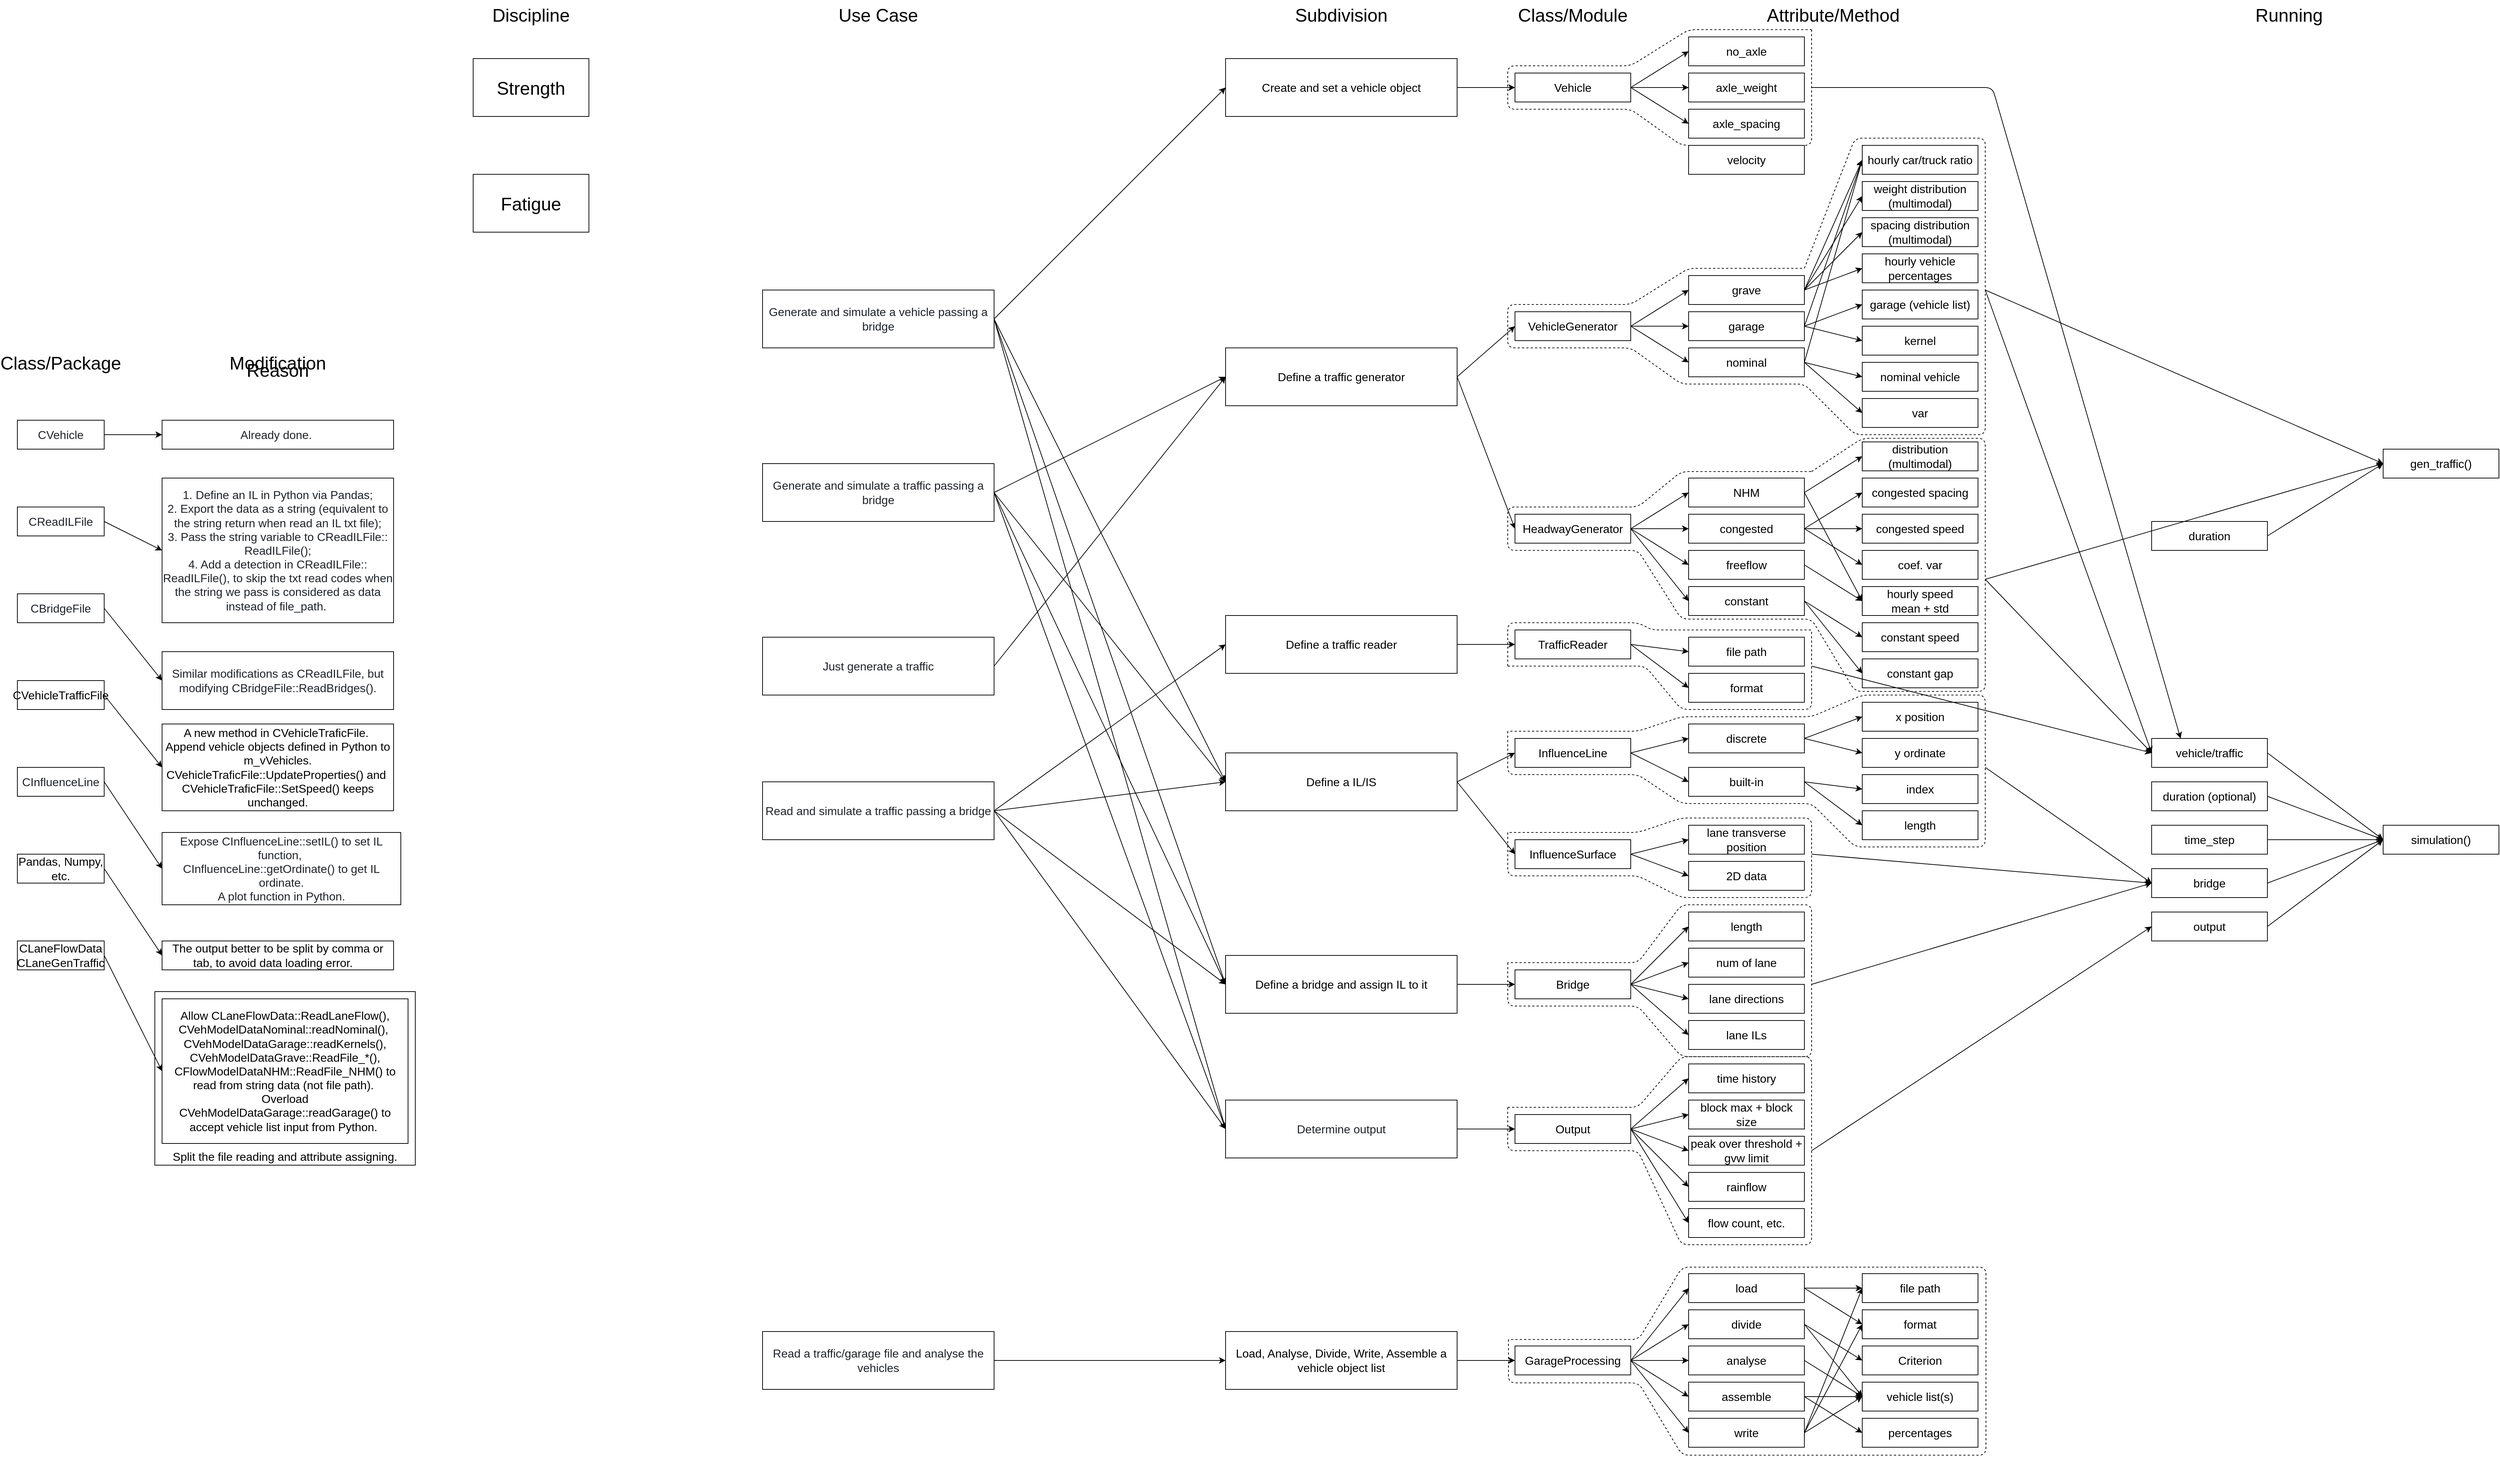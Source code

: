<mxfile version="15.2.7" type="device"><diagram id="emDC41kzq2GL1987fTLp" name="第 1 页"><mxGraphModel dx="5337" dy="1097" grid="1" gridSize="10" guides="1" tooltips="1" connect="1" arrows="1" fold="1" page="1" pageScale="1" pageWidth="3300" pageHeight="2339" math="0" shadow="0"><root><mxCell id="0"/><mxCell id="1" parent="0"/><mxCell id="vzbOUmTM_mFMOSxWNtd5-1" value="Use Case" style="text;html=1;strokeColor=none;fillColor=none;align=center;verticalAlign=middle;whiteSpace=wrap;rounded=0;fontSize=25;" parent="1" vertex="1"><mxGeometry x="79" y="78" width="320" height="40" as="geometry"/></mxCell><mxCell id="bSYrfnny73kX-6m5aVgK-6" style="edgeStyle=none;rounded=0;orthogonalLoop=1;jettySize=auto;html=1;exitX=1;exitY=0.5;exitDx=0;exitDy=0;entryX=0;entryY=0.5;entryDx=0;entryDy=0;fontSize=16;" parent="1" source="vzbOUmTM_mFMOSxWNtd5-2" target="vzbOUmTM_mFMOSxWNtd5-23" edge="1"><mxGeometry relative="1" as="geometry"/></mxCell><mxCell id="bSYrfnny73kX-6m5aVgK-7" style="edgeStyle=none;rounded=0;orthogonalLoop=1;jettySize=auto;html=1;exitX=1;exitY=0.5;exitDx=0;exitDy=0;entryX=0;entryY=0.5;entryDx=0;entryDy=0;fontSize=16;" parent="1" source="vzbOUmTM_mFMOSxWNtd5-2" target="vzbOUmTM_mFMOSxWNtd5-24" edge="1"><mxGeometry relative="1" as="geometry"/></mxCell><mxCell id="bSYrfnny73kX-6m5aVgK-8" style="edgeStyle=none;rounded=0;orthogonalLoop=1;jettySize=auto;html=1;exitX=1;exitY=0.5;exitDx=0;exitDy=0;entryX=0;entryY=0.5;entryDx=0;entryDy=0;fontSize=16;" parent="1" source="vzbOUmTM_mFMOSxWNtd5-2" target="vzbOUmTM_mFMOSxWNtd5-25" edge="1"><mxGeometry relative="1" as="geometry"/></mxCell><mxCell id="bSYrfnny73kX-6m5aVgK-9" style="edgeStyle=none;rounded=0;orthogonalLoop=1;jettySize=auto;html=1;exitX=1;exitY=0.5;exitDx=0;exitDy=0;entryX=0;entryY=0.5;entryDx=0;entryDy=0;fontSize=16;" parent="1" source="vzbOUmTM_mFMOSxWNtd5-2" target="vzbOUmTM_mFMOSxWNtd5-15" edge="1"><mxGeometry relative="1" as="geometry"/></mxCell><mxCell id="vzbOUmTM_mFMOSxWNtd5-2" value="&lt;span style=&quot;color: rgb(31 , 35 , 40) ; font-size: 16px ; background-color: rgb(255 , 255 , 255)&quot;&gt;Generate and simulate a vehicle passing a bridge&lt;/span&gt;" style="rounded=0;whiteSpace=wrap;html=1;align=center;" parent="1" vertex="1"><mxGeometry x="79" y="479" width="320" height="80" as="geometry"/></mxCell><mxCell id="bSYrfnny73kX-6m5aVgK-10" style="edgeStyle=none;rounded=0;orthogonalLoop=1;jettySize=auto;html=1;exitX=1;exitY=0.5;exitDx=0;exitDy=0;entryX=0;entryY=0.5;entryDx=0;entryDy=0;fontSize=16;" parent="1" source="vzbOUmTM_mFMOSxWNtd5-3" target="bSYrfnny73kX-6m5aVgK-2" edge="1"><mxGeometry relative="1" as="geometry"/></mxCell><mxCell id="bSYrfnny73kX-6m5aVgK-12" style="edgeStyle=none;rounded=0;orthogonalLoop=1;jettySize=auto;html=1;exitX=1;exitY=0.5;exitDx=0;exitDy=0;entryX=0;entryY=0.5;entryDx=0;entryDy=0;fontSize=16;" parent="1" source="vzbOUmTM_mFMOSxWNtd5-3" target="vzbOUmTM_mFMOSxWNtd5-24" edge="1"><mxGeometry relative="1" as="geometry"/></mxCell><mxCell id="bSYrfnny73kX-6m5aVgK-13" style="edgeStyle=none;rounded=0;orthogonalLoop=1;jettySize=auto;html=1;exitX=1;exitY=0.5;exitDx=0;exitDy=0;entryX=0;entryY=0.5;entryDx=0;entryDy=0;fontSize=16;" parent="1" source="vzbOUmTM_mFMOSxWNtd5-3" target="vzbOUmTM_mFMOSxWNtd5-25" edge="1"><mxGeometry relative="1" as="geometry"/></mxCell><mxCell id="bSYrfnny73kX-6m5aVgK-14" style="edgeStyle=none;rounded=0;orthogonalLoop=1;jettySize=auto;html=1;exitX=1;exitY=0.5;exitDx=0;exitDy=0;entryX=0;entryY=0.5;entryDx=0;entryDy=0;fontSize=16;" parent="1" source="vzbOUmTM_mFMOSxWNtd5-3" target="vzbOUmTM_mFMOSxWNtd5-15" edge="1"><mxGeometry relative="1" as="geometry"/></mxCell><mxCell id="vzbOUmTM_mFMOSxWNtd5-3" value="&lt;span style=&quot;color: rgb(31 , 35 , 40) ; font-size: 16px ; background-color: rgb(255 , 255 , 255)&quot;&gt;Generate and simulate a traffic passing a bridge&lt;/span&gt;" style="rounded=0;whiteSpace=wrap;html=1;align=center;" parent="1" vertex="1"><mxGeometry x="79" y="719" width="320" height="80" as="geometry"/></mxCell><mxCell id="vzbOUmTM_mFMOSxWNtd5-4" value="Discipline" style="text;html=1;strokeColor=none;fillColor=none;align=center;verticalAlign=middle;whiteSpace=wrap;rounded=0;fontSize=25;" parent="1" vertex="1"><mxGeometry x="-361" y="78" width="240" height="40" as="geometry"/></mxCell><mxCell id="vzbOUmTM_mFMOSxWNtd5-5" value="Subdivision" style="text;html=1;strokeColor=none;fillColor=none;align=center;verticalAlign=middle;whiteSpace=wrap;rounded=0;fontSize=25;" parent="1" vertex="1"><mxGeometry x="719" y="78" width="320" height="40" as="geometry"/></mxCell><mxCell id="bSYrfnny73kX-6m5aVgK-46" style="edgeStyle=none;rounded=0;orthogonalLoop=1;jettySize=auto;html=1;exitX=1;exitY=0.5;exitDx=0;exitDy=0;entryX=0;entryY=0.5;entryDx=0;entryDy=0;fontSize=16;" parent="1" source="vzbOUmTM_mFMOSxWNtd5-15" target="bSYrfnny73kX-6m5aVgK-45" edge="1"><mxGeometry relative="1" as="geometry"/></mxCell><mxCell id="vzbOUmTM_mFMOSxWNtd5-15" value="&lt;span style=&quot;color: rgb(31 , 35 , 40) ; font-size: 16px ; background-color: rgb(255 , 255 , 255)&quot;&gt;Determine output&lt;/span&gt;" style="rounded=0;whiteSpace=wrap;html=1;align=center;" parent="1" vertex="1"><mxGeometry x="719" y="1599" width="320" height="80" as="geometry"/></mxCell><mxCell id="vzbOUmTM_mFMOSxWNtd5-19" value="Fatigue" style="whiteSpace=wrap;html=1;fontSize=25;align=center;" parent="1" vertex="1"><mxGeometry x="-321" y="319" width="160" height="80" as="geometry"/></mxCell><mxCell id="vzbOUmTM_mFMOSxWNtd5-21" value="Strength" style="whiteSpace=wrap;html=1;fontSize=25;align=center;" parent="1" vertex="1"><mxGeometry x="-321" y="159" width="160" height="80" as="geometry"/></mxCell><mxCell id="bSYrfnny73kX-6m5aVgK-43" style="edgeStyle=none;rounded=0;orthogonalLoop=1;jettySize=auto;html=1;exitX=1;exitY=0.5;exitDx=0;exitDy=0;entryX=0;entryY=0.5;entryDx=0;entryDy=0;fontSize=16;" parent="1" source="vzbOUmTM_mFMOSxWNtd5-23" target="bSYrfnny73kX-6m5aVgK-17" edge="1"><mxGeometry relative="1" as="geometry"/></mxCell><mxCell id="vzbOUmTM_mFMOSxWNtd5-23" value="Create and set a vehicle object" style="rounded=0;whiteSpace=wrap;html=1;align=center;fontSize=16;" parent="1" vertex="1"><mxGeometry x="719" y="159" width="320" height="80" as="geometry"/></mxCell><mxCell id="bSYrfnny73kX-6m5aVgK-39" style="edgeStyle=none;rounded=0;orthogonalLoop=1;jettySize=auto;html=1;exitX=1;exitY=0.5;exitDx=0;exitDy=0;entryX=0;entryY=0.5;entryDx=0;entryDy=0;fontSize=16;" parent="1" source="vzbOUmTM_mFMOSxWNtd5-24" target="bSYrfnny73kX-6m5aVgK-37" edge="1"><mxGeometry relative="1" as="geometry"/></mxCell><mxCell id="bSYrfnny73kX-6m5aVgK-40" style="edgeStyle=none;rounded=0;orthogonalLoop=1;jettySize=auto;html=1;exitX=1;exitY=0.5;exitDx=0;exitDy=0;entryX=0;entryY=0.5;entryDx=0;entryDy=0;fontSize=16;" parent="1" source="vzbOUmTM_mFMOSxWNtd5-24" target="bSYrfnny73kX-6m5aVgK-38" edge="1"><mxGeometry relative="1" as="geometry"/></mxCell><mxCell id="vzbOUmTM_mFMOSxWNtd5-24" value="Define a IL/IS" style="rounded=0;whiteSpace=wrap;html=1;align=center;fontSize=16;" parent="1" vertex="1"><mxGeometry x="719" y="1119" width="320" height="80" as="geometry"/></mxCell><mxCell id="bSYrfnny73kX-6m5aVgK-42" style="edgeStyle=none;rounded=0;orthogonalLoop=1;jettySize=auto;html=1;exitX=1;exitY=0.5;exitDx=0;exitDy=0;entryX=0;entryY=0.5;entryDx=0;entryDy=0;fontSize=16;" parent="1" source="vzbOUmTM_mFMOSxWNtd5-25" target="bSYrfnny73kX-6m5aVgK-41" edge="1"><mxGeometry relative="1" as="geometry"/></mxCell><mxCell id="vzbOUmTM_mFMOSxWNtd5-25" value="Define a bridge and assign IL to it" style="rounded=0;whiteSpace=wrap;html=1;align=center;fontSize=16;" parent="1" vertex="1"><mxGeometry x="719" y="1399" width="320" height="80" as="geometry"/></mxCell><mxCell id="bSYrfnny73kX-6m5aVgK-24" style="edgeStyle=none;rounded=0;orthogonalLoop=1;jettySize=auto;html=1;exitX=1;exitY=0.5;exitDx=0;exitDy=0;entryX=0;entryY=0.5;entryDx=0;entryDy=0;fontSize=16;" parent="1" source="bSYrfnny73kX-6m5aVgK-2" target="bSYrfnny73kX-6m5aVgK-22" edge="1"><mxGeometry relative="1" as="geometry"/></mxCell><mxCell id="bSYrfnny73kX-6m5aVgK-25" style="edgeStyle=none;rounded=0;orthogonalLoop=1;jettySize=auto;html=1;exitX=1;exitY=0.5;exitDx=0;exitDy=0;entryX=0;entryY=0.5;entryDx=0;entryDy=0;fontSize=16;" parent="1" source="bSYrfnny73kX-6m5aVgK-2" target="bSYrfnny73kX-6m5aVgK-23" edge="1"><mxGeometry relative="1" as="geometry"/></mxCell><mxCell id="bSYrfnny73kX-6m5aVgK-74" style="edgeStyle=none;rounded=0;orthogonalLoop=1;jettySize=auto;html=1;entryX=0;entryY=0.5;entryDx=0;entryDy=0;fontSize=16;exitX=1;exitY=0.5;exitDx=0;exitDy=0;" parent="1" source="bSYrfnny73kX-6m5aVgK-181" target="bSYrfnny73kX-6m5aVgK-70" edge="1"><mxGeometry relative="1" as="geometry"><mxPoint x="1039" y="969" as="sourcePoint"/></mxGeometry></mxCell><mxCell id="bSYrfnny73kX-6m5aVgK-2" value="&lt;div style=&quot;font-size: 16px&quot;&gt;Define a traffic generator&lt;/div&gt;" style="rounded=0;whiteSpace=wrap;html=1;align=center;fontSize=16;" parent="1" vertex="1"><mxGeometry x="719" y="559" width="320" height="80" as="geometry"/></mxCell><mxCell id="bSYrfnny73kX-6m5aVgK-15" style="edgeStyle=none;rounded=0;orthogonalLoop=1;jettySize=auto;html=1;exitX=1;exitY=0.5;exitDx=0;exitDy=0;entryX=0;entryY=0.5;entryDx=0;entryDy=0;fontSize=16;" parent="1" source="bSYrfnny73kX-6m5aVgK-3" target="bSYrfnny73kX-6m5aVgK-2" edge="1"><mxGeometry relative="1" as="geometry"/></mxCell><mxCell id="bSYrfnny73kX-6m5aVgK-3" value="&lt;font color=&quot;#1f2328&quot;&gt;&lt;span style=&quot;font-size: 16px ; background-color: rgb(255 , 255 , 255)&quot;&gt;Just generate a traffic&lt;/span&gt;&lt;/font&gt;" style="rounded=0;whiteSpace=wrap;html=1;align=center;" parent="1" vertex="1"><mxGeometry x="79" y="959" width="320" height="80" as="geometry"/></mxCell><mxCell id="bSYrfnny73kX-6m5aVgK-16" value="Class/Module" style="text;html=1;strokeColor=none;fillColor=none;align=center;verticalAlign=middle;whiteSpace=wrap;rounded=0;fontSize=25;" parent="1" vertex="1"><mxGeometry x="1039" y="78" width="320" height="40" as="geometry"/></mxCell><mxCell id="bSYrfnny73kX-6m5aVgK-98" style="edgeStyle=none;rounded=0;orthogonalLoop=1;jettySize=auto;html=1;exitX=1;exitY=0.5;exitDx=0;exitDy=0;entryX=0;entryY=0.5;entryDx=0;entryDy=0;fontSize=16;" parent="1" source="bSYrfnny73kX-6m5aVgK-17" target="bSYrfnny73kX-6m5aVgK-97" edge="1"><mxGeometry relative="1" as="geometry"/></mxCell><mxCell id="bSYrfnny73kX-6m5aVgK-99" style="edgeStyle=none;rounded=0;orthogonalLoop=1;jettySize=auto;html=1;exitX=1;exitY=0.5;exitDx=0;exitDy=0;entryX=0;entryY=0.5;entryDx=0;entryDy=0;fontSize=16;" parent="1" source="bSYrfnny73kX-6m5aVgK-17" target="bSYrfnny73kX-6m5aVgK-95" edge="1"><mxGeometry relative="1" as="geometry"/></mxCell><mxCell id="bSYrfnny73kX-6m5aVgK-100" style="edgeStyle=none;rounded=0;orthogonalLoop=1;jettySize=auto;html=1;exitX=1;exitY=0.5;exitDx=0;exitDy=0;entryX=0;entryY=0.5;entryDx=0;entryDy=0;fontSize=16;" parent="1" source="bSYrfnny73kX-6m5aVgK-17" target="bSYrfnny73kX-6m5aVgK-96" edge="1"><mxGeometry relative="1" as="geometry"/></mxCell><mxCell id="bSYrfnny73kX-6m5aVgK-17" value="Vehicle" style="rounded=0;whiteSpace=wrap;html=1;align=center;fontSize=16;" parent="1" vertex="1"><mxGeometry x="1119" y="179" width="160" height="40" as="geometry"/></mxCell><mxCell id="bSYrfnny73kX-6m5aVgK-86" style="edgeStyle=none;rounded=0;orthogonalLoop=1;jettySize=auto;html=1;exitX=1;exitY=0.5;exitDx=0;exitDy=0;entryX=0;entryY=0.5;entryDx=0;entryDy=0;fontSize=16;" parent="1" source="bSYrfnny73kX-6m5aVgK-19" target="bSYrfnny73kX-6m5aVgK-82" edge="1"><mxGeometry relative="1" as="geometry"/></mxCell><mxCell id="bSYrfnny73kX-6m5aVgK-87" style="edgeStyle=none;rounded=0;orthogonalLoop=1;jettySize=auto;html=1;exitX=1;exitY=0.5;exitDx=0;exitDy=0;entryX=0;entryY=0.5;entryDx=0;entryDy=0;fontSize=16;" parent="1" source="bSYrfnny73kX-6m5aVgK-19" target="bSYrfnny73kX-6m5aVgK-81" edge="1"><mxGeometry relative="1" as="geometry"/></mxCell><mxCell id="bSYrfnny73kX-6m5aVgK-88" style="edgeStyle=none;rounded=0;orthogonalLoop=1;jettySize=auto;html=1;exitX=1;exitY=0.5;exitDx=0;exitDy=0;entryX=0;entryY=0.5;entryDx=0;entryDy=0;fontSize=16;" parent="1" source="bSYrfnny73kX-6m5aVgK-19" target="bSYrfnny73kX-6m5aVgK-80" edge="1"><mxGeometry relative="1" as="geometry"/></mxCell><mxCell id="bSYrfnny73kX-6m5aVgK-175" style="edgeStyle=none;rounded=0;orthogonalLoop=1;jettySize=auto;html=1;exitX=1;exitY=0.5;exitDx=0;exitDy=0;entryX=0;entryY=0.5;entryDx=0;entryDy=0;fontSize=16;" parent="1" source="bSYrfnny73kX-6m5aVgK-19" target="bSYrfnny73kX-6m5aVgK-174" edge="1"><mxGeometry relative="1" as="geometry"/></mxCell><mxCell id="bSYrfnny73kX-6m5aVgK-19" value="grave" style="rounded=0;whiteSpace=wrap;html=1;align=center;fontSize=16;" parent="1" vertex="1"><mxGeometry x="1359" y="459" width="160" height="40" as="geometry"/></mxCell><mxCell id="bSYrfnny73kX-6m5aVgK-90" style="edgeStyle=none;rounded=0;orthogonalLoop=1;jettySize=auto;html=1;exitX=1;exitY=0.5;exitDx=0;exitDy=0;entryX=0;entryY=0.5;entryDx=0;entryDy=0;fontSize=16;" parent="1" source="bSYrfnny73kX-6m5aVgK-20" target="bSYrfnny73kX-6m5aVgK-84" edge="1"><mxGeometry relative="1" as="geometry"/></mxCell><mxCell id="bSYrfnny73kX-6m5aVgK-91" style="edgeStyle=none;rounded=0;orthogonalLoop=1;jettySize=auto;html=1;exitX=1;exitY=0.5;exitDx=0;exitDy=0;entryX=0;entryY=0.5;entryDx=0;entryDy=0;fontSize=16;" parent="1" source="bSYrfnny73kX-6m5aVgK-20" target="bSYrfnny73kX-6m5aVgK-85" edge="1"><mxGeometry relative="1" as="geometry"/></mxCell><mxCell id="bSYrfnny73kX-6m5aVgK-176" style="edgeStyle=none;rounded=0;orthogonalLoop=1;jettySize=auto;html=1;exitX=1;exitY=0.5;exitDx=0;exitDy=0;entryX=0;entryY=0.5;entryDx=0;entryDy=0;fontSize=16;" parent="1" source="bSYrfnny73kX-6m5aVgK-20" target="bSYrfnny73kX-6m5aVgK-174" edge="1"><mxGeometry relative="1" as="geometry"/></mxCell><mxCell id="bSYrfnny73kX-6m5aVgK-20" value="garage" style="rounded=0;whiteSpace=wrap;html=1;align=center;fontSize=16;" parent="1" vertex="1"><mxGeometry x="1359" y="509" width="160" height="40" as="geometry"/></mxCell><mxCell id="bSYrfnny73kX-6m5aVgK-101" style="edgeStyle=none;rounded=0;orthogonalLoop=1;jettySize=auto;html=1;exitX=1;exitY=0.5;exitDx=0;exitDy=0;entryX=0;entryY=0.5;entryDx=0;entryDy=0;fontSize=16;" parent="1" source="bSYrfnny73kX-6m5aVgK-21" target="bSYrfnny73kX-6m5aVgK-93" edge="1"><mxGeometry relative="1" as="geometry"/></mxCell><mxCell id="bSYrfnny73kX-6m5aVgK-102" style="edgeStyle=none;rounded=0;orthogonalLoop=1;jettySize=auto;html=1;exitX=1;exitY=0.5;exitDx=0;exitDy=0;entryX=0;entryY=0.5;entryDx=0;entryDy=0;fontSize=16;" parent="1" source="bSYrfnny73kX-6m5aVgK-21" target="bSYrfnny73kX-6m5aVgK-94" edge="1"><mxGeometry relative="1" as="geometry"/></mxCell><mxCell id="bSYrfnny73kX-6m5aVgK-177" style="edgeStyle=none;rounded=0;orthogonalLoop=1;jettySize=auto;html=1;exitX=1;exitY=0.5;exitDx=0;exitDy=0;fontSize=16;entryX=0;entryY=0.5;entryDx=0;entryDy=0;" parent="1" source="bSYrfnny73kX-6m5aVgK-21" target="bSYrfnny73kX-6m5aVgK-174" edge="1"><mxGeometry relative="1" as="geometry"><mxPoint x="1529" y="319" as="targetPoint"/></mxGeometry></mxCell><mxCell id="bSYrfnny73kX-6m5aVgK-21" value="nominal" style="rounded=0;whiteSpace=wrap;html=1;align=center;fontSize=16;" parent="1" vertex="1"><mxGeometry x="1359" y="559" width="160" height="40" as="geometry"/></mxCell><mxCell id="bSYrfnny73kX-6m5aVgK-30" style="edgeStyle=none;rounded=0;orthogonalLoop=1;jettySize=auto;html=1;exitX=1;exitY=0.5;exitDx=0;exitDy=0;entryX=0;entryY=0.5;entryDx=0;entryDy=0;fontSize=16;" parent="1" source="bSYrfnny73kX-6m5aVgK-22" target="bSYrfnny73kX-6m5aVgK-19" edge="1"><mxGeometry relative="1" as="geometry"/></mxCell><mxCell id="bSYrfnny73kX-6m5aVgK-31" style="edgeStyle=none;rounded=0;orthogonalLoop=1;jettySize=auto;html=1;exitX=1;exitY=0.5;exitDx=0;exitDy=0;entryX=0;entryY=0.5;entryDx=0;entryDy=0;fontSize=16;" parent="1" source="bSYrfnny73kX-6m5aVgK-22" target="bSYrfnny73kX-6m5aVgK-20" edge="1"><mxGeometry relative="1" as="geometry"/></mxCell><mxCell id="bSYrfnny73kX-6m5aVgK-32" style="edgeStyle=none;rounded=0;orthogonalLoop=1;jettySize=auto;html=1;exitX=1;exitY=0.5;exitDx=0;exitDy=0;entryX=0;entryY=0.5;entryDx=0;entryDy=0;fontSize=16;" parent="1" source="bSYrfnny73kX-6m5aVgK-22" target="bSYrfnny73kX-6m5aVgK-21" edge="1"><mxGeometry relative="1" as="geometry"/></mxCell><mxCell id="bSYrfnny73kX-6m5aVgK-22" value="VehicleGenerator" style="rounded=0;whiteSpace=wrap;html=1;align=center;fontSize=16;" parent="1" vertex="1"><mxGeometry x="1119" y="509" width="160" height="40" as="geometry"/></mxCell><mxCell id="bSYrfnny73kX-6m5aVgK-33" style="edgeStyle=none;rounded=0;orthogonalLoop=1;jettySize=auto;html=1;exitX=1;exitY=0.5;exitDx=0;exitDy=0;entryX=0;entryY=0.5;entryDx=0;entryDy=0;fontSize=16;" parent="1" source="bSYrfnny73kX-6m5aVgK-23" target="bSYrfnny73kX-6m5aVgK-28" edge="1"><mxGeometry relative="1" as="geometry"/></mxCell><mxCell id="bSYrfnny73kX-6m5aVgK-34" style="edgeStyle=none;rounded=0;orthogonalLoop=1;jettySize=auto;html=1;exitX=1;exitY=0.5;exitDx=0;exitDy=0;entryX=0;entryY=0.5;entryDx=0;entryDy=0;fontSize=16;" parent="1" source="bSYrfnny73kX-6m5aVgK-23" target="bSYrfnny73kX-6m5aVgK-26" edge="1"><mxGeometry relative="1" as="geometry"/></mxCell><mxCell id="bSYrfnny73kX-6m5aVgK-35" style="edgeStyle=none;rounded=0;orthogonalLoop=1;jettySize=auto;html=1;exitX=1;exitY=0.5;exitDx=0;exitDy=0;entryX=0;entryY=0.5;entryDx=0;entryDy=0;fontSize=16;" parent="1" source="bSYrfnny73kX-6m5aVgK-23" target="bSYrfnny73kX-6m5aVgK-27" edge="1"><mxGeometry relative="1" as="geometry"/></mxCell><mxCell id="bSYrfnny73kX-6m5aVgK-36" style="edgeStyle=none;rounded=0;orthogonalLoop=1;jettySize=auto;html=1;exitX=1;exitY=0.5;exitDx=0;exitDy=0;entryX=0;entryY=0.5;entryDx=0;entryDy=0;fontSize=16;" parent="1" source="bSYrfnny73kX-6m5aVgK-23" target="bSYrfnny73kX-6m5aVgK-29" edge="1"><mxGeometry relative="1" as="geometry"/></mxCell><mxCell id="bSYrfnny73kX-6m5aVgK-23" value="HeadwayGenerator" style="rounded=0;whiteSpace=wrap;html=1;align=center;fontSize=16;" parent="1" vertex="1"><mxGeometry x="1119" y="789" width="160" height="40" as="geometry"/></mxCell><mxCell id="bSYrfnny73kX-6m5aVgK-109" style="edgeStyle=none;rounded=0;orthogonalLoop=1;jettySize=auto;html=1;exitX=1;exitY=0.5;exitDx=0;exitDy=0;entryX=0;entryY=0.5;entryDx=0;entryDy=0;fontSize=16;" parent="1" source="bSYrfnny73kX-6m5aVgK-26" target="bSYrfnny73kX-6m5aVgK-105" edge="1"><mxGeometry relative="1" as="geometry"/></mxCell><mxCell id="bSYrfnny73kX-6m5aVgK-110" style="edgeStyle=none;rounded=0;orthogonalLoop=1;jettySize=auto;html=1;exitX=1;exitY=0.5;exitDx=0;exitDy=0;entryX=0;entryY=0.5;entryDx=0;entryDy=0;fontSize=16;" parent="1" source="bSYrfnny73kX-6m5aVgK-26" target="bSYrfnny73kX-6m5aVgK-106" edge="1"><mxGeometry relative="1" as="geometry"/></mxCell><mxCell id="bSYrfnny73kX-6m5aVgK-111" style="edgeStyle=none;rounded=0;orthogonalLoop=1;jettySize=auto;html=1;exitX=1;exitY=0.5;exitDx=0;exitDy=0;entryX=0;entryY=0.5;entryDx=0;entryDy=0;fontSize=16;" parent="1" source="bSYrfnny73kX-6m5aVgK-26" target="bSYrfnny73kX-6m5aVgK-108" edge="1"><mxGeometry relative="1" as="geometry"/></mxCell><mxCell id="bSYrfnny73kX-6m5aVgK-26" value="congested" style="rounded=0;whiteSpace=wrap;html=1;align=center;fontSize=16;" parent="1" vertex="1"><mxGeometry x="1359" y="789" width="160" height="40" as="geometry"/></mxCell><mxCell id="bSYrfnny73kX-6m5aVgK-112" style="edgeStyle=none;rounded=0;orthogonalLoop=1;jettySize=auto;html=1;exitX=1;exitY=0.5;exitDx=0;exitDy=0;entryX=0;entryY=0.5;entryDx=0;entryDy=0;fontSize=16;" parent="1" source="bSYrfnny73kX-6m5aVgK-27" target="bSYrfnny73kX-6m5aVgK-107" edge="1"><mxGeometry relative="1" as="geometry"/></mxCell><mxCell id="bSYrfnny73kX-6m5aVgK-27" value="freeflow" style="rounded=0;whiteSpace=wrap;html=1;align=center;fontSize=16;" parent="1" vertex="1"><mxGeometry x="1359" y="839" width="160" height="40" as="geometry"/></mxCell><mxCell id="bSYrfnny73kX-6m5aVgK-104" style="edgeStyle=none;rounded=0;orthogonalLoop=1;jettySize=auto;html=1;exitX=1;exitY=0.5;exitDx=0;exitDy=0;entryX=0;entryY=0.5;entryDx=0;entryDy=0;fontSize=16;" parent="1" source="bSYrfnny73kX-6m5aVgK-28" target="bSYrfnny73kX-6m5aVgK-103" edge="1"><mxGeometry relative="1" as="geometry"/></mxCell><mxCell id="bSYrfnny73kX-6m5aVgK-178" style="edgeStyle=none;rounded=0;orthogonalLoop=1;jettySize=auto;html=1;exitX=1;exitY=0.5;exitDx=0;exitDy=0;entryX=0;entryY=0.5;entryDx=0;entryDy=0;fontSize=16;" parent="1" source="bSYrfnny73kX-6m5aVgK-28" target="bSYrfnny73kX-6m5aVgK-107" edge="1"><mxGeometry relative="1" as="geometry"/></mxCell><mxCell id="bSYrfnny73kX-6m5aVgK-28" value="NHM" style="rounded=0;whiteSpace=wrap;html=1;align=center;fontSize=16;" parent="1" vertex="1"><mxGeometry x="1359" y="739" width="160" height="40" as="geometry"/></mxCell><mxCell id="bSYrfnny73kX-6m5aVgK-115" style="edgeStyle=none;rounded=0;orthogonalLoop=1;jettySize=auto;html=1;exitX=1;exitY=0.5;exitDx=0;exitDy=0;entryX=0;entryY=0.5;entryDx=0;entryDy=0;fontSize=16;" parent="1" source="bSYrfnny73kX-6m5aVgK-29" target="bSYrfnny73kX-6m5aVgK-113" edge="1"><mxGeometry relative="1" as="geometry"/></mxCell><mxCell id="bSYrfnny73kX-6m5aVgK-116" style="edgeStyle=none;rounded=0;orthogonalLoop=1;jettySize=auto;html=1;exitX=1;exitY=0.5;exitDx=0;exitDy=0;entryX=0;entryY=0.5;entryDx=0;entryDy=0;fontSize=16;" parent="1" source="bSYrfnny73kX-6m5aVgK-29" target="bSYrfnny73kX-6m5aVgK-114" edge="1"><mxGeometry relative="1" as="geometry"/></mxCell><mxCell id="bSYrfnny73kX-6m5aVgK-29" value="constant" style="rounded=0;whiteSpace=wrap;html=1;align=center;fontSize=16;" parent="1" vertex="1"><mxGeometry x="1359" y="889" width="160" height="40" as="geometry"/></mxCell><mxCell id="bSYrfnny73kX-6m5aVgK-138" style="edgeStyle=none;rounded=0;orthogonalLoop=1;jettySize=auto;html=1;exitX=1;exitY=0.5;exitDx=0;exitDy=0;entryX=0;entryY=0.5;entryDx=0;entryDy=0;fontSize=16;" parent="1" source="bSYrfnny73kX-6m5aVgK-37" target="bSYrfnny73kX-6m5aVgK-135" edge="1"><mxGeometry relative="1" as="geometry"/></mxCell><mxCell id="bSYrfnny73kX-6m5aVgK-139" style="edgeStyle=none;rounded=0;orthogonalLoop=1;jettySize=auto;html=1;exitX=1;exitY=0.5;exitDx=0;exitDy=0;entryX=0;entryY=0.5;entryDx=0;entryDy=0;fontSize=16;" parent="1" source="bSYrfnny73kX-6m5aVgK-37" target="bSYrfnny73kX-6m5aVgK-136" edge="1"><mxGeometry relative="1" as="geometry"/></mxCell><mxCell id="bSYrfnny73kX-6m5aVgK-37" value="InfluenceLine" style="rounded=0;whiteSpace=wrap;html=1;align=center;fontSize=16;" parent="1" vertex="1"><mxGeometry x="1119" y="1099" width="160" height="40" as="geometry"/></mxCell><mxCell id="bSYrfnny73kX-6m5aVgK-150" style="edgeStyle=none;rounded=0;orthogonalLoop=1;jettySize=auto;html=1;exitX=1;exitY=0.5;exitDx=0;exitDy=0;entryX=0;entryY=0.5;entryDx=0;entryDy=0;fontSize=16;" parent="1" source="bSYrfnny73kX-6m5aVgK-38" target="bSYrfnny73kX-6m5aVgK-148" edge="1"><mxGeometry relative="1" as="geometry"/></mxCell><mxCell id="bSYrfnny73kX-6m5aVgK-151" style="edgeStyle=none;rounded=0;orthogonalLoop=1;jettySize=auto;html=1;exitX=1;exitY=0.5;exitDx=0;exitDy=0;entryX=0;entryY=0.5;entryDx=0;entryDy=0;fontSize=16;" parent="1" source="bSYrfnny73kX-6m5aVgK-38" target="bSYrfnny73kX-6m5aVgK-149" edge="1"><mxGeometry relative="1" as="geometry"/></mxCell><mxCell id="bSYrfnny73kX-6m5aVgK-38" value="InfluenceSurface" style="rounded=0;whiteSpace=wrap;html=1;align=center;fontSize=16;" parent="1" vertex="1"><mxGeometry x="1119" y="1239" width="160" height="40" as="geometry"/></mxCell><mxCell id="bSYrfnny73kX-6m5aVgK-127" style="edgeStyle=none;rounded=0;orthogonalLoop=1;jettySize=auto;html=1;exitX=1;exitY=0.5;exitDx=0;exitDy=0;entryX=0;entryY=0.5;entryDx=0;entryDy=0;fontSize=16;" parent="1" source="bSYrfnny73kX-6m5aVgK-41" target="bSYrfnny73kX-6m5aVgK-55" edge="1"><mxGeometry relative="1" as="geometry"/></mxCell><mxCell id="bSYrfnny73kX-6m5aVgK-128" style="edgeStyle=none;rounded=0;orthogonalLoop=1;jettySize=auto;html=1;exitX=1;exitY=0.5;exitDx=0;exitDy=0;entryX=0;entryY=0.5;entryDx=0;entryDy=0;fontSize=16;" parent="1" source="bSYrfnny73kX-6m5aVgK-41" target="bSYrfnny73kX-6m5aVgK-124" edge="1"><mxGeometry relative="1" as="geometry"/></mxCell><mxCell id="bSYrfnny73kX-6m5aVgK-129" style="edgeStyle=none;rounded=0;orthogonalLoop=1;jettySize=auto;html=1;exitX=1;exitY=0.5;exitDx=0;exitDy=0;entryX=0;entryY=0.5;entryDx=0;entryDy=0;fontSize=16;" parent="1" source="bSYrfnny73kX-6m5aVgK-41" target="bSYrfnny73kX-6m5aVgK-125" edge="1"><mxGeometry relative="1" as="geometry"/></mxCell><mxCell id="bSYrfnny73kX-6m5aVgK-130" style="edgeStyle=none;rounded=0;orthogonalLoop=1;jettySize=auto;html=1;exitX=1;exitY=0.5;exitDx=0;exitDy=0;entryX=0;entryY=0.5;entryDx=0;entryDy=0;fontSize=16;" parent="1" source="bSYrfnny73kX-6m5aVgK-41" target="bSYrfnny73kX-6m5aVgK-126" edge="1"><mxGeometry relative="1" as="geometry"/></mxCell><mxCell id="bSYrfnny73kX-6m5aVgK-41" value="Bridge" style="rounded=0;whiteSpace=wrap;html=1;align=center;fontSize=16;" parent="1" vertex="1"><mxGeometry x="1119" y="1419" width="160" height="40" as="geometry"/></mxCell><mxCell id="bSYrfnny73kX-6m5aVgK-44" value="Attribute/Method" style="text;html=1;strokeColor=none;fillColor=none;align=center;verticalAlign=middle;whiteSpace=wrap;rounded=0;fontSize=25;" parent="1" vertex="1"><mxGeometry x="1399" y="78" width="320" height="40" as="geometry"/></mxCell><mxCell id="bSYrfnny73kX-6m5aVgK-51" style="edgeStyle=none;rounded=0;orthogonalLoop=1;jettySize=auto;html=1;exitX=1;exitY=0.5;exitDx=0;exitDy=0;entryX=0;entryY=0.5;entryDx=0;entryDy=0;fontSize=16;" parent="1" source="bSYrfnny73kX-6m5aVgK-45" target="bSYrfnny73kX-6m5aVgK-47" edge="1"><mxGeometry relative="1" as="geometry"/></mxCell><mxCell id="bSYrfnny73kX-6m5aVgK-52" style="edgeStyle=none;rounded=0;orthogonalLoop=1;jettySize=auto;html=1;exitX=1;exitY=0.5;exitDx=0;exitDy=0;entryX=0;entryY=0.5;entryDx=0;entryDy=0;fontSize=16;" parent="1" source="bSYrfnny73kX-6m5aVgK-45" target="bSYrfnny73kX-6m5aVgK-48" edge="1"><mxGeometry relative="1" as="geometry"/></mxCell><mxCell id="bSYrfnny73kX-6m5aVgK-53" style="edgeStyle=none;rounded=0;orthogonalLoop=1;jettySize=auto;html=1;exitX=1;exitY=0.5;exitDx=0;exitDy=0;entryX=0;entryY=0.5;entryDx=0;entryDy=0;fontSize=16;" parent="1" source="bSYrfnny73kX-6m5aVgK-45" target="bSYrfnny73kX-6m5aVgK-49" edge="1"><mxGeometry relative="1" as="geometry"/></mxCell><mxCell id="bSYrfnny73kX-6m5aVgK-54" style="edgeStyle=none;rounded=0;orthogonalLoop=1;jettySize=auto;html=1;exitX=1;exitY=0.5;exitDx=0;exitDy=0;entryX=0;entryY=0.5;entryDx=0;entryDy=0;fontSize=16;" parent="1" source="bSYrfnny73kX-6m5aVgK-45" target="bSYrfnny73kX-6m5aVgK-50" edge="1"><mxGeometry relative="1" as="geometry"/></mxCell><mxCell id="bSYrfnny73kX-6m5aVgK-131" style="edgeStyle=none;rounded=0;orthogonalLoop=1;jettySize=auto;html=1;exitX=1;exitY=0.5;exitDx=0;exitDy=0;fontSize=16;entryX=0;entryY=0.5;entryDx=0;entryDy=0;" parent="1" source="bSYrfnny73kX-6m5aVgK-45" target="bSYrfnny73kX-6m5aVgK-132" edge="1"><mxGeometry relative="1" as="geometry"><mxPoint x="1359" y="1789" as="targetPoint"/></mxGeometry></mxCell><mxCell id="bSYrfnny73kX-6m5aVgK-45" value="Output" style="rounded=0;whiteSpace=wrap;html=1;align=center;fontSize=16;" parent="1" vertex="1"><mxGeometry x="1119" y="1619" width="160" height="40" as="geometry"/></mxCell><mxCell id="bSYrfnny73kX-6m5aVgK-47" value="time history" style="rounded=0;whiteSpace=wrap;html=1;align=center;fontSize=16;" parent="1" vertex="1"><mxGeometry x="1359" y="1549" width="160" height="40" as="geometry"/></mxCell><mxCell id="bSYrfnny73kX-6m5aVgK-48" value="block max + block size" style="rounded=0;whiteSpace=wrap;html=1;align=center;fontSize=16;" parent="1" vertex="1"><mxGeometry x="1359" y="1599" width="160" height="40" as="geometry"/></mxCell><mxCell id="bSYrfnny73kX-6m5aVgK-49" value="peak over threshold + gvw limit" style="rounded=0;whiteSpace=wrap;html=1;align=center;fontSize=16;" parent="1" vertex="1"><mxGeometry x="1359" y="1649" width="160" height="40" as="geometry"/></mxCell><mxCell id="bSYrfnny73kX-6m5aVgK-50" value="rainflow" style="rounded=0;whiteSpace=wrap;html=1;align=center;fontSize=16;" parent="1" vertex="1"><mxGeometry x="1359" y="1699" width="160" height="40" as="geometry"/></mxCell><mxCell id="bSYrfnny73kX-6m5aVgK-55" value="length" style="rounded=0;whiteSpace=wrap;html=1;align=center;fontSize=16;" parent="1" vertex="1"><mxGeometry x="1359" y="1339" width="160" height="40" as="geometry"/></mxCell><mxCell id="bSYrfnny73kX-6m5aVgK-167" style="edgeStyle=none;rounded=0;orthogonalLoop=1;jettySize=auto;html=1;exitX=1;exitY=0.5;exitDx=0;exitDy=0;entryX=0;entryY=0.5;entryDx=0;entryDy=0;fontSize=16;" parent="1" source="bSYrfnny73kX-6m5aVgK-59" target="bSYrfnny73kX-6m5aVgK-162" edge="1"><mxGeometry relative="1" as="geometry"/></mxCell><mxCell id="bSYrfnny73kX-6m5aVgK-59" value="bridge" style="rounded=0;whiteSpace=wrap;html=1;align=center;fontSize=16;" parent="1" vertex="1"><mxGeometry x="1999" y="1279" width="160" height="40" as="geometry"/></mxCell><mxCell id="bSYrfnny73kX-6m5aVgK-163" style="edgeStyle=none;rounded=0;orthogonalLoop=1;jettySize=auto;html=1;exitX=1;exitY=0.5;exitDx=0;exitDy=0;entryX=0;entryY=0.5;entryDx=0;entryDy=0;fontSize=16;" parent="1" source="bSYrfnny73kX-6m5aVgK-60" target="bSYrfnny73kX-6m5aVgK-162" edge="1"><mxGeometry relative="1" as="geometry"/></mxCell><mxCell id="bSYrfnny73kX-6m5aVgK-60" value="vehicle/traffic" style="rounded=0;whiteSpace=wrap;html=1;align=center;fontSize=16;" parent="1" vertex="1"><mxGeometry x="1999" y="1099" width="160" height="40" as="geometry"/></mxCell><mxCell id="bSYrfnny73kX-6m5aVgK-164" style="edgeStyle=none;rounded=0;orthogonalLoop=1;jettySize=auto;html=1;exitX=1;exitY=0.5;exitDx=0;exitDy=0;entryX=0;entryY=0.5;entryDx=0;entryDy=0;fontSize=16;" parent="1" source="bSYrfnny73kX-6m5aVgK-61" target="bSYrfnny73kX-6m5aVgK-162" edge="1"><mxGeometry relative="1" as="geometry"/></mxCell><mxCell id="bSYrfnny73kX-6m5aVgK-61" value="duration (optional)" style="rounded=0;whiteSpace=wrap;html=1;align=center;fontSize=16;" parent="1" vertex="1"><mxGeometry x="1999" y="1159" width="160" height="40" as="geometry"/></mxCell><mxCell id="bSYrfnny73kX-6m5aVgK-165" style="edgeStyle=none;rounded=0;orthogonalLoop=1;jettySize=auto;html=1;exitX=1;exitY=0.5;exitDx=0;exitDy=0;entryX=0;entryY=0.5;entryDx=0;entryDy=0;fontSize=16;" parent="1" source="bSYrfnny73kX-6m5aVgK-62" target="bSYrfnny73kX-6m5aVgK-162" edge="1"><mxGeometry relative="1" as="geometry"/></mxCell><mxCell id="bSYrfnny73kX-6m5aVgK-62" value="time_step" style="rounded=0;whiteSpace=wrap;html=1;align=center;fontSize=16;" parent="1" vertex="1"><mxGeometry x="1999" y="1219" width="160" height="40" as="geometry"/></mxCell><mxCell id="bSYrfnny73kX-6m5aVgK-168" style="edgeStyle=none;rounded=0;orthogonalLoop=1;jettySize=auto;html=1;exitX=1;exitY=0.5;exitDx=0;exitDy=0;entryX=0;entryY=0.5;entryDx=0;entryDy=0;fontSize=16;" parent="1" source="bSYrfnny73kX-6m5aVgK-63" target="bSYrfnny73kX-6m5aVgK-162" edge="1"><mxGeometry relative="1" as="geometry"/></mxCell><mxCell id="bSYrfnny73kX-6m5aVgK-63" value="output" style="rounded=0;whiteSpace=wrap;html=1;align=center;fontSize=16;" parent="1" vertex="1"><mxGeometry x="1999" y="1339" width="160" height="40" as="geometry"/></mxCell><mxCell id="bSYrfnny73kX-6m5aVgK-77" style="edgeStyle=none;rounded=0;orthogonalLoop=1;jettySize=auto;html=1;exitX=1;exitY=0.5;exitDx=0;exitDy=0;entryX=0;entryY=0.5;entryDx=0;entryDy=0;fontSize=16;" parent="1" source="bSYrfnny73kX-6m5aVgK-70" target="bSYrfnny73kX-6m5aVgK-76" edge="1"><mxGeometry relative="1" as="geometry"/></mxCell><mxCell id="bSYrfnny73kX-6m5aVgK-79" style="edgeStyle=none;rounded=0;orthogonalLoop=1;jettySize=auto;html=1;exitX=1;exitY=0.5;exitDx=0;exitDy=0;entryX=0;entryY=0.5;entryDx=0;entryDy=0;fontSize=16;" parent="1" source="bSYrfnny73kX-6m5aVgK-70" target="bSYrfnny73kX-6m5aVgK-78" edge="1"><mxGeometry relative="1" as="geometry"/></mxCell><mxCell id="bSYrfnny73kX-6m5aVgK-70" value="TrafficReader" style="rounded=0;whiteSpace=wrap;html=1;align=center;fontSize=16;" parent="1" vertex="1"><mxGeometry x="1119" y="949" width="160" height="40" as="geometry"/></mxCell><mxCell id="bSYrfnny73kX-6m5aVgK-76" value="file path" style="rounded=0;whiteSpace=wrap;html=1;align=center;fontSize=16;" parent="1" vertex="1"><mxGeometry x="1359" y="959" width="160" height="40" as="geometry"/></mxCell><mxCell id="bSYrfnny73kX-6m5aVgK-78" value="format" style="rounded=0;whiteSpace=wrap;html=1;align=center;fontSize=16;" parent="1" vertex="1"><mxGeometry x="1359" y="1009" width="160" height="40" as="geometry"/></mxCell><mxCell id="bSYrfnny73kX-6m5aVgK-80" value="weight distribution (multimodal)" style="rounded=0;whiteSpace=wrap;html=1;align=center;fontSize=16;" parent="1" vertex="1"><mxGeometry x="1599" y="329" width="160" height="40" as="geometry"/></mxCell><mxCell id="bSYrfnny73kX-6m5aVgK-81" value="spacing distribution (multimodal)" style="rounded=0;whiteSpace=wrap;html=1;align=center;fontSize=16;" parent="1" vertex="1"><mxGeometry x="1599" y="379" width="160" height="40" as="geometry"/></mxCell><mxCell id="bSYrfnny73kX-6m5aVgK-82" value="hourly vehicle percentages" style="rounded=0;whiteSpace=wrap;html=1;align=center;fontSize=16;" parent="1" vertex="1"><mxGeometry x="1599" y="429" width="160" height="40" as="geometry"/></mxCell><mxCell id="bSYrfnny73kX-6m5aVgK-84" value="garage (vehicle list)" style="rounded=0;whiteSpace=wrap;html=1;align=center;fontSize=16;" parent="1" vertex="1"><mxGeometry x="1599" y="479" width="160" height="40" as="geometry"/></mxCell><mxCell id="bSYrfnny73kX-6m5aVgK-85" value="kernel" style="rounded=0;whiteSpace=wrap;html=1;align=center;fontSize=16;" parent="1" vertex="1"><mxGeometry x="1599" y="529" width="160" height="40" as="geometry"/></mxCell><mxCell id="bSYrfnny73kX-6m5aVgK-93" value="nominal vehicle" style="rounded=0;whiteSpace=wrap;html=1;align=center;fontSize=16;" parent="1" vertex="1"><mxGeometry x="1599" y="579" width="160" height="40" as="geometry"/></mxCell><mxCell id="bSYrfnny73kX-6m5aVgK-94" value="var" style="rounded=0;whiteSpace=wrap;html=1;align=center;fontSize=16;" parent="1" vertex="1"><mxGeometry x="1599" y="629" width="160" height="40" as="geometry"/></mxCell><mxCell id="bSYrfnny73kX-6m5aVgK-95" value="axle_weight" style="rounded=0;whiteSpace=wrap;html=1;align=center;fontSize=16;" parent="1" vertex="1"><mxGeometry x="1359" y="179" width="160" height="40" as="geometry"/></mxCell><mxCell id="bSYrfnny73kX-6m5aVgK-96" value="axle_spacing" style="rounded=0;whiteSpace=wrap;html=1;align=center;fontSize=16;" parent="1" vertex="1"><mxGeometry x="1359" y="229" width="160" height="40" as="geometry"/></mxCell><mxCell id="bSYrfnny73kX-6m5aVgK-97" value="no_axle" style="rounded=0;whiteSpace=wrap;html=1;align=center;fontSize=16;" parent="1" vertex="1"><mxGeometry x="1359" y="129" width="160" height="40" as="geometry"/></mxCell><mxCell id="bSYrfnny73kX-6m5aVgK-103" value="distribution (multimodal)" style="rounded=0;whiteSpace=wrap;html=1;align=center;fontSize=16;" parent="1" vertex="1"><mxGeometry x="1599" y="689" width="160" height="40" as="geometry"/></mxCell><mxCell id="bSYrfnny73kX-6m5aVgK-105" value="congested spacing" style="rounded=0;whiteSpace=wrap;html=1;align=center;fontSize=16;" parent="1" vertex="1"><mxGeometry x="1599" y="739" width="160" height="40" as="geometry"/></mxCell><mxCell id="bSYrfnny73kX-6m5aVgK-106" value="congested speed" style="rounded=0;whiteSpace=wrap;html=1;align=center;fontSize=16;" parent="1" vertex="1"><mxGeometry x="1599" y="789" width="160" height="40" as="geometry"/></mxCell><mxCell id="bSYrfnny73kX-6m5aVgK-107" value="hourly speed &lt;br&gt;mean + std" style="rounded=0;whiteSpace=wrap;html=1;align=center;fontSize=16;" parent="1" vertex="1"><mxGeometry x="1599" y="889" width="160" height="40" as="geometry"/></mxCell><mxCell id="bSYrfnny73kX-6m5aVgK-108" value="coef. var" style="rounded=0;whiteSpace=wrap;html=1;align=center;fontSize=16;" parent="1" vertex="1"><mxGeometry x="1599" y="839" width="160" height="40" as="geometry"/></mxCell><mxCell id="bSYrfnny73kX-6m5aVgK-113" value="constant speed" style="rounded=0;whiteSpace=wrap;html=1;align=center;fontSize=16;" parent="1" vertex="1"><mxGeometry x="1599" y="939" width="160" height="40" as="geometry"/></mxCell><mxCell id="bSYrfnny73kX-6m5aVgK-114" value="constant gap" style="rounded=0;whiteSpace=wrap;html=1;align=center;fontSize=16;" parent="1" vertex="1"><mxGeometry x="1599" y="989" width="160" height="40" as="geometry"/></mxCell><mxCell id="bSYrfnny73kX-6m5aVgK-117" value="" style="endArrow=none;dashed=1;html=1;fontSize=16;" parent="1" edge="1"><mxGeometry width="50" height="50" relative="1" as="geometry"><mxPoint x="1109" y="999" as="sourcePoint"/><mxPoint x="1529" y="949" as="targetPoint"/><Array as="points"><mxPoint x="1299" y="999"/><mxPoint x="1349" y="1059"/><mxPoint x="1529" y="1059"/></Array></mxGeometry></mxCell><mxCell id="bSYrfnny73kX-6m5aVgK-118" value="" style="endArrow=none;dashed=1;html=1;fontSize=16;" parent="1" edge="1"><mxGeometry width="50" height="50" relative="1" as="geometry"><mxPoint x="1109" y="999" as="sourcePoint"/><mxPoint x="1529" y="949" as="targetPoint"/><Array as="points"><mxPoint x="1109" y="939"/><mxPoint x="1289" y="939"/><mxPoint x="1309" y="949"/></Array></mxGeometry></mxCell><mxCell id="bSYrfnny73kX-6m5aVgK-120" value="" style="endArrow=none;dashed=1;html=1;fontSize=16;" parent="1" edge="1"><mxGeometry width="50" height="50" relative="1" as="geometry"><mxPoint x="1529" y="730" as="sourcePoint"/><mxPoint x="1529" y="730" as="targetPoint"/><Array as="points"><mxPoint x="1599" y="684"/><mxPoint x="1769" y="684"/><mxPoint x="1769" y="1034"/><mxPoint x="1589" y="1034"/><mxPoint x="1529" y="934"/><mxPoint x="1349" y="934"/><mxPoint x="1289" y="839"/><mxPoint x="1109" y="839"/><mxPoint x="1109" y="779"/><mxPoint x="1289" y="779"/><mxPoint x="1349" y="730"/></Array></mxGeometry></mxCell><mxCell id="bSYrfnny73kX-6m5aVgK-121" value="" style="endArrow=none;dashed=1;html=1;fontSize=16;" parent="1" edge="1"><mxGeometry width="50" height="50" relative="1" as="geometry"><mxPoint x="1519" y="449" as="sourcePoint"/><mxPoint x="1519" y="449" as="targetPoint"/><Array as="points"><mxPoint x="1589" y="269"/><mxPoint x="1769" y="269"/><mxPoint x="1769" y="679"/><mxPoint x="1589" y="679"/><mxPoint x="1519" y="609"/><mxPoint x="1349" y="609"/><mxPoint x="1279" y="559"/><mxPoint x="1109" y="559"/><mxPoint x="1109" y="499"/><mxPoint x="1279" y="499"/><mxPoint x="1359" y="449"/></Array></mxGeometry></mxCell><mxCell id="bSYrfnny73kX-6m5aVgK-124" value="num of lane" style="rounded=0;whiteSpace=wrap;html=1;align=center;fontSize=16;" parent="1" vertex="1"><mxGeometry x="1359" y="1389" width="160" height="40" as="geometry"/></mxCell><mxCell id="bSYrfnny73kX-6m5aVgK-125" value="lane directions" style="rounded=0;whiteSpace=wrap;html=1;align=center;fontSize=16;" parent="1" vertex="1"><mxGeometry x="1359" y="1439" width="160" height="40" as="geometry"/></mxCell><mxCell id="bSYrfnny73kX-6m5aVgK-126" value="lane ILs" style="rounded=0;whiteSpace=wrap;html=1;align=center;fontSize=16;" parent="1" vertex="1"><mxGeometry x="1359" y="1489" width="160" height="40" as="geometry"/></mxCell><mxCell id="bSYrfnny73kX-6m5aVgK-132" value="flow count, etc." style="rounded=0;whiteSpace=wrap;html=1;align=center;fontSize=16;" parent="1" vertex="1"><mxGeometry x="1359" y="1749" width="160" height="40" as="geometry"/></mxCell><mxCell id="bSYrfnny73kX-6m5aVgK-133" value="" style="endArrow=none;dashed=1;html=1;fontSize=16;" parent="1" edge="1"><mxGeometry width="50" height="50" relative="1" as="geometry"><mxPoint x="1109" y="1409" as="sourcePoint"/><mxPoint x="1109" y="1409" as="targetPoint"/><Array as="points"><mxPoint x="1109" y="1469"/><mxPoint x="1289" y="1469"/><mxPoint x="1349" y="1539"/><mxPoint x="1529" y="1539"/><mxPoint x="1529" y="1329"/><mxPoint x="1349" y="1329"/><mxPoint x="1289" y="1409"/></Array></mxGeometry></mxCell><mxCell id="bSYrfnny73kX-6m5aVgK-134" value="" style="endArrow=none;dashed=1;html=1;fontSize=16;" parent="1" edge="1"><mxGeometry width="50" height="50" relative="1" as="geometry"><mxPoint x="1109" y="1609" as="sourcePoint"/><mxPoint x="1109" y="1609" as="targetPoint"/><Array as="points"><mxPoint x="1109" y="1669"/><mxPoint x="1289" y="1669"/><mxPoint x="1349" y="1799"/><mxPoint x="1529" y="1799"/><mxPoint x="1529" y="1539"/><mxPoint x="1349" y="1539"/><mxPoint x="1289" y="1609"/></Array></mxGeometry></mxCell><mxCell id="bSYrfnny73kX-6m5aVgK-142" style="edgeStyle=none;rounded=0;orthogonalLoop=1;jettySize=auto;html=1;exitX=1;exitY=0.5;exitDx=0;exitDy=0;entryX=0;entryY=0.5;entryDx=0;entryDy=0;fontSize=16;" parent="1" source="bSYrfnny73kX-6m5aVgK-135" target="bSYrfnny73kX-6m5aVgK-140" edge="1"><mxGeometry relative="1" as="geometry"/></mxCell><mxCell id="bSYrfnny73kX-6m5aVgK-143" style="edgeStyle=none;rounded=0;orthogonalLoop=1;jettySize=auto;html=1;exitX=1;exitY=0.5;exitDx=0;exitDy=0;entryX=0;entryY=0.5;entryDx=0;entryDy=0;fontSize=16;" parent="1" source="bSYrfnny73kX-6m5aVgK-135" target="bSYrfnny73kX-6m5aVgK-141" edge="1"><mxGeometry relative="1" as="geometry"/></mxCell><mxCell id="bSYrfnny73kX-6m5aVgK-135" value="discrete" style="rounded=0;whiteSpace=wrap;html=1;align=center;fontSize=16;" parent="1" vertex="1"><mxGeometry x="1359" y="1079" width="160" height="40" as="geometry"/></mxCell><mxCell id="bSYrfnny73kX-6m5aVgK-146" style="edgeStyle=none;rounded=0;orthogonalLoop=1;jettySize=auto;html=1;exitX=1;exitY=0.5;exitDx=0;exitDy=0;entryX=0;entryY=0.5;entryDx=0;entryDy=0;fontSize=16;" parent="1" source="bSYrfnny73kX-6m5aVgK-136" target="bSYrfnny73kX-6m5aVgK-144" edge="1"><mxGeometry relative="1" as="geometry"/></mxCell><mxCell id="bSYrfnny73kX-6m5aVgK-147" style="edgeStyle=none;rounded=0;orthogonalLoop=1;jettySize=auto;html=1;exitX=1;exitY=0.5;exitDx=0;exitDy=0;entryX=0;entryY=0.5;entryDx=0;entryDy=0;fontSize=16;" parent="1" source="bSYrfnny73kX-6m5aVgK-136" target="bSYrfnny73kX-6m5aVgK-145" edge="1"><mxGeometry relative="1" as="geometry"/></mxCell><mxCell id="bSYrfnny73kX-6m5aVgK-136" value="built-in" style="rounded=0;whiteSpace=wrap;html=1;align=center;fontSize=16;" parent="1" vertex="1"><mxGeometry x="1359" y="1139" width="160" height="40" as="geometry"/></mxCell><mxCell id="bSYrfnny73kX-6m5aVgK-140" value="x position" style="rounded=0;whiteSpace=wrap;html=1;align=center;fontSize=16;" parent="1" vertex="1"><mxGeometry x="1599" y="1049" width="160" height="40" as="geometry"/></mxCell><mxCell id="bSYrfnny73kX-6m5aVgK-141" value="y ordinate" style="rounded=0;whiteSpace=wrap;html=1;align=center;fontSize=16;" parent="1" vertex="1"><mxGeometry x="1599" y="1099" width="160" height="40" as="geometry"/></mxCell><mxCell id="bSYrfnny73kX-6m5aVgK-144" value="index" style="rounded=0;whiteSpace=wrap;html=1;align=center;fontSize=16;" parent="1" vertex="1"><mxGeometry x="1599" y="1149" width="160" height="40" as="geometry"/></mxCell><mxCell id="bSYrfnny73kX-6m5aVgK-145" value="length" style="rounded=0;whiteSpace=wrap;html=1;align=center;fontSize=16;" parent="1" vertex="1"><mxGeometry x="1599" y="1199" width="160" height="40" as="geometry"/></mxCell><mxCell id="bSYrfnny73kX-6m5aVgK-148" value="lane transverse position" style="rounded=0;whiteSpace=wrap;html=1;align=center;fontSize=16;" parent="1" vertex="1"><mxGeometry x="1359" y="1219" width="160" height="40" as="geometry"/></mxCell><mxCell id="bSYrfnny73kX-6m5aVgK-149" value="2D data" style="rounded=0;whiteSpace=wrap;html=1;align=center;fontSize=16;" parent="1" vertex="1"><mxGeometry x="1359" y="1269" width="160" height="40" as="geometry"/></mxCell><mxCell id="bSYrfnny73kX-6m5aVgK-153" value="" style="endArrow=none;dashed=1;html=1;fontSize=16;" parent="1" edge="1"><mxGeometry width="50" height="50" relative="1" as="geometry"><mxPoint x="1109.0" y="1089" as="sourcePoint"/><mxPoint x="1109.0" y="1089" as="targetPoint"/><Array as="points"><mxPoint x="1109" y="1149"/><mxPoint x="1289" y="1149"/><mxPoint x="1349" y="1189"/><mxPoint x="1529" y="1189"/><mxPoint x="1589" y="1249"/><mxPoint x="1769" y="1249"/><mxPoint x="1769" y="1039"/><mxPoint x="1599" y="1039"/><mxPoint x="1529" y="1069"/><mxPoint x="1349" y="1069"/><mxPoint x="1289" y="1089"/></Array></mxGeometry></mxCell><mxCell id="bSYrfnny73kX-6m5aVgK-154" value="" style="endArrow=none;dashed=1;html=1;fontSize=16;" parent="1" edge="1"><mxGeometry width="50" height="50" relative="1" as="geometry"><mxPoint x="1109.0" y="1229" as="sourcePoint"/><mxPoint x="1109.0" y="1229" as="targetPoint"/><Array as="points"><mxPoint x="1109" y="1289"/><mxPoint x="1289" y="1289"/><mxPoint x="1349" y="1319"/><mxPoint x="1529" y="1319"/><mxPoint x="1529" y="1209"/><mxPoint x="1349" y="1209"/><mxPoint x="1289" y="1229"/></Array></mxGeometry></mxCell><mxCell id="bSYrfnny73kX-6m5aVgK-155" value="" style="endArrow=classic;html=1;fontSize=16;entryX=0;entryY=0.5;entryDx=0;entryDy=0;" parent="1" target="bSYrfnny73kX-6m5aVgK-59" edge="1"><mxGeometry width="50" height="50" relative="1" as="geometry"><mxPoint x="1529" y="1439" as="sourcePoint"/><mxPoint x="1699" y="1369" as="targetPoint"/></mxGeometry></mxCell><mxCell id="bSYrfnny73kX-6m5aVgK-156" value="" style="endArrow=classic;html=1;fontSize=16;entryX=0;entryY=0.5;entryDx=0;entryDy=0;" parent="1" target="bSYrfnny73kX-6m5aVgK-59" edge="1"><mxGeometry width="50" height="50" relative="1" as="geometry"><mxPoint x="1529" y="1259" as="sourcePoint"/><mxPoint x="2059" y="1389" as="targetPoint"/></mxGeometry></mxCell><mxCell id="bSYrfnny73kX-6m5aVgK-157" value="" style="endArrow=classic;html=1;fontSize=16;entryX=0;entryY=0.5;entryDx=0;entryDy=0;" parent="1" target="bSYrfnny73kX-6m5aVgK-59" edge="1"><mxGeometry width="50" height="50" relative="1" as="geometry"><mxPoint x="1769" y="1139" as="sourcePoint"/><mxPoint x="1999" y="1249" as="targetPoint"/></mxGeometry></mxCell><mxCell id="bSYrfnny73kX-6m5aVgK-158" value="" style="endArrow=classic;html=1;fontSize=16;entryX=0;entryY=0.5;entryDx=0;entryDy=0;" parent="1" target="bSYrfnny73kX-6m5aVgK-63" edge="1"><mxGeometry width="50" height="50" relative="1" as="geometry"><mxPoint x="1529" y="1669" as="sourcePoint"/><mxPoint x="2079" y="1569" as="targetPoint"/></mxGeometry></mxCell><mxCell id="bSYrfnny73kX-6m5aVgK-159" value="" style="endArrow=classic;html=1;fontSize=16;entryX=0;entryY=0.5;entryDx=0;entryDy=0;" parent="1" target="bSYrfnny73kX-6m5aVgK-60" edge="1"><mxGeometry width="50" height="50" relative="1" as="geometry"><mxPoint x="1529" y="999" as="sourcePoint"/><mxPoint x="1839" y="1199" as="targetPoint"/></mxGeometry></mxCell><mxCell id="bSYrfnny73kX-6m5aVgK-160" value="" style="endArrow=classic;html=1;fontSize=16;entryX=0;entryY=0.5;entryDx=0;entryDy=0;" parent="1" target="bSYrfnny73kX-6m5aVgK-60" edge="1"><mxGeometry width="50" height="50" relative="1" as="geometry"><mxPoint x="1769" y="879" as="sourcePoint"/><mxPoint x="2049" y="1049" as="targetPoint"/></mxGeometry></mxCell><mxCell id="bSYrfnny73kX-6m5aVgK-161" value="" style="endArrow=classic;html=1;fontSize=16;entryX=0;entryY=0.5;entryDx=0;entryDy=0;" parent="1" target="bSYrfnny73kX-6m5aVgK-60" edge="1"><mxGeometry width="50" height="50" relative="1" as="geometry"><mxPoint x="1769" y="479" as="sourcePoint"/><mxPoint x="1879" y="679" as="targetPoint"/></mxGeometry></mxCell><mxCell id="bSYrfnny73kX-6m5aVgK-162" value="simulation()" style="rounded=0;whiteSpace=wrap;html=1;align=center;fontSize=16;" parent="1" vertex="1"><mxGeometry x="2319" y="1219" width="160" height="40" as="geometry"/></mxCell><mxCell id="bSYrfnny73kX-6m5aVgK-170" value="" style="endArrow=classic;html=1;fontSize=16;entryX=0;entryY=0.5;entryDx=0;entryDy=0;" parent="1" target="bSYrfnny73kX-6m5aVgK-172" edge="1"><mxGeometry width="50" height="50" relative="1" as="geometry"><mxPoint x="1769" y="479" as="sourcePoint"/><mxPoint x="2209" y="609" as="targetPoint"/></mxGeometry></mxCell><mxCell id="bSYrfnny73kX-6m5aVgK-173" style="edgeStyle=none;rounded=0;orthogonalLoop=1;jettySize=auto;html=1;exitX=1;exitY=0.5;exitDx=0;exitDy=0;entryX=0;entryY=0.5;entryDx=0;entryDy=0;fontSize=16;" parent="1" source="bSYrfnny73kX-6m5aVgK-171" target="bSYrfnny73kX-6m5aVgK-172" edge="1"><mxGeometry relative="1" as="geometry"/></mxCell><mxCell id="bSYrfnny73kX-6m5aVgK-171" value="duration" style="rounded=0;whiteSpace=wrap;html=1;align=center;fontSize=16;" parent="1" vertex="1"><mxGeometry x="1999" y="799" width="160" height="40" as="geometry"/></mxCell><mxCell id="bSYrfnny73kX-6m5aVgK-172" value="gen_traffic()" style="rounded=0;whiteSpace=wrap;html=1;align=center;fontSize=16;" parent="1" vertex="1"><mxGeometry x="2319" y="699" width="160" height="40" as="geometry"/></mxCell><mxCell id="bSYrfnny73kX-6m5aVgK-169" value="" style="endArrow=classic;html=1;fontSize=16;entryX=0;entryY=0.5;entryDx=0;entryDy=0;" parent="1" target="bSYrfnny73kX-6m5aVgK-172" edge="1"><mxGeometry width="50" height="50" relative="1" as="geometry"><mxPoint x="1769" y="879" as="sourcePoint"/><mxPoint x="2209" y="609" as="targetPoint"/></mxGeometry></mxCell><mxCell id="bSYrfnny73kX-6m5aVgK-174" value="hourly car/truck ratio" style="rounded=0;whiteSpace=wrap;html=1;align=center;fontSize=16;" parent="1" vertex="1"><mxGeometry x="1599" y="279" width="160" height="40" as="geometry"/></mxCell><mxCell id="bSYrfnny73kX-6m5aVgK-179" value="" style="endArrow=none;dashed=1;html=1;fontSize=16;" parent="1" edge="1"><mxGeometry width="50" height="50" relative="1" as="geometry"><mxPoint x="1529" y="119" as="sourcePoint"/><mxPoint x="1529" y="119" as="targetPoint"/><Array as="points"><mxPoint x="1529" y="279"/><mxPoint x="1349" y="279"/><mxPoint x="1279" y="229"/><mxPoint x="1109" y="229"/><mxPoint x="1109" y="169"/><mxPoint x="1279" y="169"/><mxPoint x="1359" y="119"/></Array></mxGeometry></mxCell><mxCell id="bSYrfnny73kX-6m5aVgK-180" value="" style="endArrow=classic;html=1;fontSize=16;entryX=0.25;entryY=0;entryDx=0;entryDy=0;" parent="1" target="bSYrfnny73kX-6m5aVgK-60" edge="1"><mxGeometry width="50" height="50" relative="1" as="geometry"><mxPoint x="1529" y="199" as="sourcePoint"/><mxPoint x="2079" y="439" as="targetPoint"/><Array as="points"><mxPoint x="1779" y="199"/></Array></mxGeometry></mxCell><mxCell id="bSYrfnny73kX-6m5aVgK-181" value="&lt;div style=&quot;font-size: 16px&quot;&gt;Define a traffic reader&lt;/div&gt;" style="rounded=0;whiteSpace=wrap;html=1;align=center;fontSize=16;" parent="1" vertex="1"><mxGeometry x="719" y="929" width="320" height="80" as="geometry"/></mxCell><mxCell id="bSYrfnny73kX-6m5aVgK-183" style="edgeStyle=none;rounded=0;orthogonalLoop=1;jettySize=auto;html=1;exitX=1;exitY=0.5;exitDx=0;exitDy=0;entryX=0;entryY=0.5;entryDx=0;entryDy=0;fontSize=16;" parent="1" source="bSYrfnny73kX-6m5aVgK-182" target="bSYrfnny73kX-6m5aVgK-181" edge="1"><mxGeometry relative="1" as="geometry"/></mxCell><mxCell id="bSYrfnny73kX-6m5aVgK-184" style="edgeStyle=none;rounded=0;orthogonalLoop=1;jettySize=auto;html=1;exitX=1;exitY=0.5;exitDx=0;exitDy=0;entryX=0;entryY=0.5;entryDx=0;entryDy=0;fontSize=16;" parent="1" source="bSYrfnny73kX-6m5aVgK-182" target="vzbOUmTM_mFMOSxWNtd5-24" edge="1"><mxGeometry relative="1" as="geometry"/></mxCell><mxCell id="bSYrfnny73kX-6m5aVgK-185" style="edgeStyle=none;rounded=0;orthogonalLoop=1;jettySize=auto;html=1;exitX=1;exitY=0.5;exitDx=0;exitDy=0;entryX=0;entryY=0.5;entryDx=0;entryDy=0;fontSize=16;" parent="1" source="bSYrfnny73kX-6m5aVgK-182" target="vzbOUmTM_mFMOSxWNtd5-25" edge="1"><mxGeometry relative="1" as="geometry"/></mxCell><mxCell id="bSYrfnny73kX-6m5aVgK-186" style="edgeStyle=none;rounded=0;orthogonalLoop=1;jettySize=auto;html=1;exitX=1;exitY=0.5;exitDx=0;exitDy=0;entryX=0;entryY=0.5;entryDx=0;entryDy=0;fontSize=16;" parent="1" source="bSYrfnny73kX-6m5aVgK-182" target="vzbOUmTM_mFMOSxWNtd5-15" edge="1"><mxGeometry relative="1" as="geometry"/></mxCell><mxCell id="bSYrfnny73kX-6m5aVgK-182" value="&lt;span style=&quot;color: rgb(31 , 35 , 40) ; font-size: 16px ; background-color: rgb(255 , 255 , 255)&quot;&gt;Read and simulate a traffic passing a bridge&lt;/span&gt;" style="rounded=0;whiteSpace=wrap;html=1;align=center;" parent="1" vertex="1"><mxGeometry x="79" y="1159" width="320" height="80" as="geometry"/></mxCell><mxCell id="bSYrfnny73kX-6m5aVgK-187" value="Running" style="text;html=1;strokeColor=none;fillColor=none;align=center;verticalAlign=middle;whiteSpace=wrap;rounded=0;fontSize=25;" parent="1" vertex="1"><mxGeometry x="2029" y="78" width="320" height="40" as="geometry"/></mxCell><mxCell id="bSYrfnny73kX-6m5aVgK-188" value="Modification" style="text;html=1;strokeColor=none;fillColor=none;align=center;verticalAlign=middle;whiteSpace=wrap;rounded=0;fontSize=25;" parent="1" vertex="1"><mxGeometry x="-751" y="559" width="320" height="40" as="geometry"/></mxCell><mxCell id="bSYrfnny73kX-6m5aVgK-189" value="Reason" style="text;html=1;strokeColor=none;fillColor=none;align=center;verticalAlign=middle;whiteSpace=wrap;rounded=0;fontSize=25;" parent="1" vertex="1"><mxGeometry x="-751" y="569" width="320" height="40" as="geometry"/></mxCell><mxCell id="bSYrfnny73kX-6m5aVgK-190" value="Class/Package" style="text;html=1;strokeColor=none;fillColor=none;align=center;verticalAlign=middle;whiteSpace=wrap;rounded=0;fontSize=25;" parent="1" vertex="1"><mxGeometry x="-951" y="559" width="120" height="40" as="geometry"/></mxCell><mxCell id="bSYrfnny73kX-6m5aVgK-191" style="edgeStyle=none;rounded=0;orthogonalLoop=1;jettySize=auto;html=1;exitX=1;exitY=0.5;exitDx=0;exitDy=0;entryX=0;entryY=0.5;entryDx=0;entryDy=0;fontSize=25;align=center;" parent="1" source="bSYrfnny73kX-6m5aVgK-192" target="bSYrfnny73kX-6m5aVgK-200" edge="1"><mxGeometry relative="1" as="geometry"/></mxCell><mxCell id="bSYrfnny73kX-6m5aVgK-192" value="&lt;span style=&quot;color: rgb(31, 35, 40); font-size: 16px; background-color: rgb(255, 255, 255);&quot;&gt;CVehicle&lt;/span&gt;" style="rounded=0;whiteSpace=wrap;html=1;align=center;" parent="1" vertex="1"><mxGeometry x="-951" y="659" width="120" height="40" as="geometry"/></mxCell><mxCell id="bSYrfnny73kX-6m5aVgK-193" style="edgeStyle=none;rounded=0;orthogonalLoop=1;jettySize=auto;html=1;exitX=1;exitY=0.5;exitDx=0;exitDy=0;entryX=0;entryY=0.5;entryDx=0;entryDy=0;fontSize=25;align=center;" parent="1" source="bSYrfnny73kX-6m5aVgK-194" target="bSYrfnny73kX-6m5aVgK-195" edge="1"><mxGeometry relative="1" as="geometry"/></mxCell><mxCell id="bSYrfnny73kX-6m5aVgK-194" value="&lt;span style=&quot;color: rgb(31, 35, 40); font-size: 16px; background-color: rgb(255, 255, 255);&quot;&gt;CReadILFile&lt;/span&gt;" style="rounded=0;whiteSpace=wrap;html=1;align=center;" parent="1" vertex="1"><mxGeometry x="-951" y="779" width="120" height="40" as="geometry"/></mxCell><mxCell id="bSYrfnny73kX-6m5aVgK-195" value="&lt;span style=&quot;color: rgb(31 , 35 , 40) ; font-size: 16px ; background-color: rgb(255 , 255 , 255)&quot;&gt;1. Define an IL in Python via Pandas;&lt;br&gt;2. Export the data as a string (equivalent to the string return when read an IL txt file);&lt;br&gt;3. Pass the string variable to &lt;/span&gt;&lt;span style=&quot;color: rgb(31 , 35 , 40) ; font-size: 16px ; background-color: rgb(255 , 255 , 255)&quot;&gt;CReadILFile::&lt;/span&gt;&lt;span style=&quot;color: rgb(31 , 35 , 40) ; font-size: 16px ; background-color: rgb(255 , 255 , 255)&quot;&gt;&lt;br&gt;ReadILFile();&lt;br&gt;4. Add a detection in&amp;nbsp;&lt;/span&gt;&lt;span style=&quot;color: rgb(31 , 35 , 40) ; font-size: 16px ; background-color: rgb(255 , 255 , 255)&quot;&gt;CReadILFile::&lt;/span&gt;&lt;span style=&quot;color: rgb(31 , 35 , 40) ; font-size: 16px ; background-color: rgb(255 , 255 , 255)&quot;&gt;&lt;br&gt;ReadILFile(), to s&lt;/span&gt;&lt;span style=&quot;color: rgb(31 , 35 , 40) ; font-size: 16px ; background-color: rgb(255 , 255 , 255)&quot;&gt;kip the txt read codes when the string we pass is considered as data instead of file_path.&amp;nbsp;&lt;br&gt;&lt;/span&gt;" style="rounded=0;whiteSpace=wrap;html=1;align=center;" parent="1" vertex="1"><mxGeometry x="-751" y="739" width="320" height="200" as="geometry"/></mxCell><mxCell id="bSYrfnny73kX-6m5aVgK-196" value="" style="edgeStyle=none;rounded=0;orthogonalLoop=1;jettySize=auto;html=1;fontSize=25;align=center;entryX=0;entryY=0.5;entryDx=0;entryDy=0;exitX=1;exitY=0.5;exitDx=0;exitDy=0;" parent="1" source="bSYrfnny73kX-6m5aVgK-197" target="bSYrfnny73kX-6m5aVgK-202" edge="1"><mxGeometry relative="1" as="geometry"/></mxCell><mxCell id="bSYrfnny73kX-6m5aVgK-197" value="&lt;span style=&quot;color: rgb(31, 35, 40); font-size: 16px; background-color: rgb(255, 255, 255);&quot;&gt;CBridgeFile&lt;/span&gt;" style="rounded=0;whiteSpace=wrap;html=1;align=center;" parent="1" vertex="1"><mxGeometry x="-951" y="899" width="120" height="40" as="geometry"/></mxCell><mxCell id="bSYrfnny73kX-6m5aVgK-198" style="edgeStyle=none;rounded=0;orthogonalLoop=1;jettySize=auto;html=1;exitX=1;exitY=0.5;exitDx=0;exitDy=0;fontSize=25;align=center;entryX=0;entryY=0.5;entryDx=0;entryDy=0;" parent="1" source="bSYrfnny73kX-6m5aVgK-199" target="bSYrfnny73kX-6m5aVgK-201" edge="1"><mxGeometry relative="1" as="geometry"/></mxCell><mxCell id="bSYrfnny73kX-6m5aVgK-199" value="&lt;span style=&quot;color: rgb(31, 35, 40); font-size: 16px; background-color: rgb(255, 255, 255);&quot;&gt;CInfluenceLine&lt;/span&gt;" style="rounded=0;whiteSpace=wrap;html=1;align=center;" parent="1" vertex="1"><mxGeometry x="-951" y="1139" width="120" height="40" as="geometry"/></mxCell><mxCell id="bSYrfnny73kX-6m5aVgK-200" value="&lt;span style=&quot;color: rgb(31 , 35 , 40) ; font-size: 16px ; background-color: rgb(255 , 255 , 255)&quot;&gt;Already done.&amp;nbsp;&lt;br&gt;&lt;/span&gt;" style="rounded=0;whiteSpace=wrap;html=1;align=center;" parent="1" vertex="1"><mxGeometry x="-751" y="659" width="320" height="40" as="geometry"/></mxCell><mxCell id="bSYrfnny73kX-6m5aVgK-201" value="&lt;span style=&quot;color: rgb(31 , 35 , 40) ; font-size: 16px ; background-color: rgb(255 , 255 , 255)&quot;&gt;Expose&amp;nbsp;&lt;/span&gt;&lt;span style=&quot;color: rgb(31 , 35 , 40) ; font-size: 16px ; background-color: rgb(255 , 255 , 255)&quot;&gt;CInfluenceLine::setIL() to set IL function,&amp;nbsp;&lt;/span&gt;&lt;span style=&quot;color: rgb(31 , 35 , 40) ; font-size: 16px ; background-color: rgb(255 , 255 , 255)&quot;&gt;&lt;br&gt;CInfluenceLine::getOrdinate() to get IL ordinate.&lt;br&gt;A plot function in Python.&lt;br&gt;&lt;/span&gt;" style="rounded=0;whiteSpace=wrap;html=1;align=center;" parent="1" vertex="1"><mxGeometry x="-751" y="1229" width="330" height="100" as="geometry"/></mxCell><mxCell id="bSYrfnny73kX-6m5aVgK-202" value="&lt;font color=&quot;#1f2328&quot;&gt;&lt;span style=&quot;font-size: 16px ; background-color: rgb(255 , 255 , 255)&quot;&gt;Similar modifications as CReadILFile, but modifying CBridgeFile::ReadBridges().&lt;/span&gt;&lt;/font&gt;" style="rounded=0;whiteSpace=wrap;html=1;align=center;" parent="1" vertex="1"><mxGeometry x="-751" y="979" width="320" height="80" as="geometry"/></mxCell><mxCell id="bSYrfnny73kX-6m5aVgK-203" value="" style="edgeStyle=none;rounded=0;orthogonalLoop=1;jettySize=auto;html=1;fontSize=16;align=center;exitX=1;exitY=0.5;exitDx=0;exitDy=0;entryX=0;entryY=0.5;entryDx=0;entryDy=0;" parent="1" source="bSYrfnny73kX-6m5aVgK-204" target="bSYrfnny73kX-6m5aVgK-207" edge="1"><mxGeometry relative="1" as="geometry"/></mxCell><mxCell id="bSYrfnny73kX-6m5aVgK-204" value="Pandas, Numpy, etc." style="rounded=0;whiteSpace=wrap;html=1;align=center;fontSize=16;" parent="1" vertex="1"><mxGeometry x="-951" y="1259" width="120" height="40" as="geometry"/></mxCell><mxCell id="bSYrfnny73kX-6m5aVgK-205" style="edgeStyle=none;rounded=0;orthogonalLoop=1;jettySize=auto;html=1;exitX=1;exitY=0;exitDx=0;exitDy=0;fontSize=16;align=center;" parent="1" source="bSYrfnny73kX-6m5aVgK-204" target="bSYrfnny73kX-6m5aVgK-204" edge="1"><mxGeometry relative="1" as="geometry"/></mxCell><mxCell id="bSYrfnny73kX-6m5aVgK-206" style="edgeStyle=none;rounded=0;orthogonalLoop=1;jettySize=auto;html=1;exitX=1;exitY=0;exitDx=0;exitDy=0;fontSize=16;align=center;" parent="1" source="bSYrfnny73kX-6m5aVgK-204" target="bSYrfnny73kX-6m5aVgK-204" edge="1"><mxGeometry relative="1" as="geometry"/></mxCell><mxCell id="bSYrfnny73kX-6m5aVgK-207" value="The output better to be split by comma or tab, to avoid data loading error.&amp;nbsp; &amp;nbsp;" style="rounded=0;whiteSpace=wrap;html=1;align=center;fontSize=16;" parent="1" vertex="1"><mxGeometry x="-751" y="1379" width="320" height="40" as="geometry"/></mxCell><mxCell id="bSYrfnny73kX-6m5aVgK-208" value="&lt;div style=&quot;font-size: 16px&quot;&gt;A new method in CVehicleTraficFile.&amp;nbsp;&lt;br&gt;Append vehicle objects defined in Python to m_vVehicles.&lt;br&gt;CVehicleTraficFile::UpdateProperties() and&amp;nbsp;&lt;br&gt;&lt;/div&gt;&lt;span style=&quot;font-size: 16px&quot;&gt;CVehicleTraficFile::SetSpeed() keeps unchanged.&lt;/span&gt;" style="rounded=0;whiteSpace=wrap;html=1;align=center;" parent="1" vertex="1"><mxGeometry x="-751" y="1079" width="320" height="120" as="geometry"/></mxCell><mxCell id="bSYrfnny73kX-6m5aVgK-209" style="edgeStyle=none;rounded=0;orthogonalLoop=1;jettySize=auto;html=1;exitX=1;exitY=0.5;exitDx=0;exitDy=0;entryX=0;entryY=0.5;entryDx=0;entryDy=0;fontSize=16;align=center;" parent="1" source="bSYrfnny73kX-6m5aVgK-210" target="bSYrfnny73kX-6m5aVgK-208" edge="1"><mxGeometry relative="1" as="geometry"/></mxCell><mxCell id="bSYrfnny73kX-6m5aVgK-210" value="&lt;span style=&quot;font-size: 16px&quot;&gt;CVehicleTrafficFile&lt;/span&gt;" style="rounded=0;whiteSpace=wrap;html=1;align=center;" parent="1" vertex="1"><mxGeometry x="-951" y="1019" width="120" height="40" as="geometry"/></mxCell><mxCell id="bSYrfnny73kX-6m5aVgK-211" style="edgeStyle=none;rounded=0;orthogonalLoop=1;jettySize=auto;html=1;exitX=1;exitY=0.5;exitDx=0;exitDy=0;entryX=0;entryY=0.5;entryDx=0;entryDy=0;fontSize=16;align=center;" parent="1" source="bSYrfnny73kX-6m5aVgK-212" target="bSYrfnny73kX-6m5aVgK-213" edge="1"><mxGeometry relative="1" as="geometry"/></mxCell><mxCell id="bSYrfnny73kX-6m5aVgK-212" value="CLaneFlowData&lt;br&gt;CLaneGenTraffic" style="rounded=0;whiteSpace=wrap;html=1;align=center;fontSize=16;" parent="1" vertex="1"><mxGeometry x="-951" y="1379" width="120" height="40" as="geometry"/></mxCell><mxCell id="bSYrfnny73kX-6m5aVgK-213" value="Allow CLaneFlowData::ReadLaneFlow(), CVehModelDataNominal::readNominal(),&amp;nbsp; CVehModelDataGarage::readKernels(), CVehModelDataGrave::ReadFile_*(), CFlowModelDataNHM::ReadFile_NHM() to read from string data (not file path).&amp;nbsp;&lt;br&gt;Overload CVehModelDataGarage::readGarage() to accept vehicle list input from Python.&amp;nbsp;" style="rounded=0;whiteSpace=wrap;html=1;align=center;fontSize=16;" parent="1" vertex="1"><mxGeometry x="-751" y="1459" width="340" height="200" as="geometry"/></mxCell><mxCell id="bSYrfnny73kX-6m5aVgK-214" value="Split the file reading and attribute assigning." style="rounded=0;whiteSpace=wrap;html=1;align=center;fontSize=16;fillColor=none;verticalAlign=bottom;" parent="1" vertex="1"><mxGeometry x="-761" y="1449" width="360" height="240" as="geometry"/></mxCell><mxCell id="bSYrfnny73kX-6m5aVgK-220" style="edgeStyle=none;rounded=0;orthogonalLoop=1;jettySize=auto;html=1;exitX=1;exitY=0.5;exitDx=0;exitDy=0;entryX=0;entryY=0.5;entryDx=0;entryDy=0;fontSize=16;" parent="1" source="bSYrfnny73kX-6m5aVgK-215" target="bSYrfnny73kX-6m5aVgK-216" edge="1"><mxGeometry relative="1" as="geometry"/></mxCell><mxCell id="bSYrfnny73kX-6m5aVgK-215" value="&lt;span style=&quot;color: rgb(31 , 35 , 40) ; font-size: 16px ; background-color: rgb(255 , 255 , 255)&quot;&gt;Read a traffic/garage file and analyse the vehicles&lt;/span&gt;" style="rounded=0;whiteSpace=wrap;html=1;align=center;" parent="1" vertex="1"><mxGeometry x="79" y="1919" width="320" height="80" as="geometry"/></mxCell><mxCell id="bSYrfnny73kX-6m5aVgK-219" style="edgeStyle=none;rounded=0;orthogonalLoop=1;jettySize=auto;html=1;exitX=1;exitY=0.5;exitDx=0;exitDy=0;entryX=0;entryY=0.5;entryDx=0;entryDy=0;fontSize=16;" parent="1" source="bSYrfnny73kX-6m5aVgK-216" target="bSYrfnny73kX-6m5aVgK-218" edge="1"><mxGeometry relative="1" as="geometry"/></mxCell><mxCell id="bSYrfnny73kX-6m5aVgK-216" value="Load, Analyse, Divide, Write, Assemble a vehicle object list" style="rounded=0;whiteSpace=wrap;html=1;align=center;fontSize=16;" parent="1" vertex="1"><mxGeometry x="719" y="1919" width="320" height="80" as="geometry"/></mxCell><mxCell id="bSYrfnny73kX-6m5aVgK-226" style="edgeStyle=none;rounded=0;orthogonalLoop=1;jettySize=auto;html=1;exitX=1;exitY=0.5;exitDx=0;exitDy=0;entryX=0;entryY=0.5;entryDx=0;entryDy=0;fontSize=16;" parent="1" source="bSYrfnny73kX-6m5aVgK-218" target="bSYrfnny73kX-6m5aVgK-221" edge="1"><mxGeometry relative="1" as="geometry"/></mxCell><mxCell id="bSYrfnny73kX-6m5aVgK-227" style="edgeStyle=none;rounded=0;orthogonalLoop=1;jettySize=auto;html=1;exitX=1;exitY=0.5;exitDx=0;exitDy=0;entryX=0;entryY=0.5;entryDx=0;entryDy=0;fontSize=16;" parent="1" source="bSYrfnny73kX-6m5aVgK-218" target="bSYrfnny73kX-6m5aVgK-223" edge="1"><mxGeometry relative="1" as="geometry"/></mxCell><mxCell id="bSYrfnny73kX-6m5aVgK-228" style="edgeStyle=none;rounded=0;orthogonalLoop=1;jettySize=auto;html=1;exitX=1;exitY=0.5;exitDx=0;exitDy=0;entryX=0;entryY=0.5;entryDx=0;entryDy=0;fontSize=16;" parent="1" source="bSYrfnny73kX-6m5aVgK-218" target="bSYrfnny73kX-6m5aVgK-222" edge="1"><mxGeometry relative="1" as="geometry"/></mxCell><mxCell id="bSYrfnny73kX-6m5aVgK-229" style="edgeStyle=none;rounded=0;orthogonalLoop=1;jettySize=auto;html=1;exitX=1;exitY=0.5;exitDx=0;exitDy=0;entryX=0;entryY=0.5;entryDx=0;entryDy=0;fontSize=16;" parent="1" source="bSYrfnny73kX-6m5aVgK-218" target="bSYrfnny73kX-6m5aVgK-224" edge="1"><mxGeometry relative="1" as="geometry"/></mxCell><mxCell id="bSYrfnny73kX-6m5aVgK-230" style="edgeStyle=none;rounded=0;orthogonalLoop=1;jettySize=auto;html=1;exitX=1;exitY=0.5;exitDx=0;exitDy=0;entryX=0;entryY=0.5;entryDx=0;entryDy=0;fontSize=16;" parent="1" source="bSYrfnny73kX-6m5aVgK-218" target="bSYrfnny73kX-6m5aVgK-225" edge="1"><mxGeometry relative="1" as="geometry"/></mxCell><mxCell id="bSYrfnny73kX-6m5aVgK-218" value="GarageProcessing" style="rounded=0;whiteSpace=wrap;html=1;align=center;fontSize=16;" parent="1" vertex="1"><mxGeometry x="1119" y="1939" width="160" height="40" as="geometry"/></mxCell><mxCell id="bSYrfnny73kX-6m5aVgK-233" style="edgeStyle=none;rounded=0;orthogonalLoop=1;jettySize=auto;html=1;exitX=1;exitY=0.5;exitDx=0;exitDy=0;entryX=0;entryY=0.5;entryDx=0;entryDy=0;fontSize=16;" parent="1" source="bSYrfnny73kX-6m5aVgK-221" target="bSYrfnny73kX-6m5aVgK-231" edge="1"><mxGeometry relative="1" as="geometry"/></mxCell><mxCell id="bSYrfnny73kX-6m5aVgK-234" style="edgeStyle=none;rounded=0;orthogonalLoop=1;jettySize=auto;html=1;exitX=1;exitY=0.5;exitDx=0;exitDy=0;entryX=0;entryY=0.5;entryDx=0;entryDy=0;fontSize=16;" parent="1" source="bSYrfnny73kX-6m5aVgK-221" target="bSYrfnny73kX-6m5aVgK-232" edge="1"><mxGeometry relative="1" as="geometry"/></mxCell><mxCell id="bSYrfnny73kX-6m5aVgK-221" value="load" style="rounded=0;whiteSpace=wrap;html=1;align=center;fontSize=16;" parent="1" vertex="1"><mxGeometry x="1359" y="1839" width="160" height="40" as="geometry"/></mxCell><mxCell id="bSYrfnny73kX-6m5aVgK-238" style="edgeStyle=none;rounded=0;orthogonalLoop=1;jettySize=auto;html=1;exitX=1;exitY=0.5;exitDx=0;exitDy=0;entryX=0;entryY=0.5;entryDx=0;entryDy=0;fontSize=16;" parent="1" source="bSYrfnny73kX-6m5aVgK-222" target="bSYrfnny73kX-6m5aVgK-237" edge="1"><mxGeometry relative="1" as="geometry"/></mxCell><mxCell id="bSYrfnny73kX-6m5aVgK-222" value="analyse" style="rounded=0;whiteSpace=wrap;html=1;align=center;fontSize=16;" parent="1" vertex="1"><mxGeometry x="1359" y="1939" width="160" height="40" as="geometry"/></mxCell><mxCell id="bSYrfnny73kX-6m5aVgK-236" style="edgeStyle=none;rounded=0;orthogonalLoop=1;jettySize=auto;html=1;exitX=1;exitY=0.5;exitDx=0;exitDy=0;entryX=0;entryY=0.5;entryDx=0;entryDy=0;fontSize=16;" parent="1" source="bSYrfnny73kX-6m5aVgK-223" target="bSYrfnny73kX-6m5aVgK-235" edge="1"><mxGeometry relative="1" as="geometry"/></mxCell><mxCell id="bSYrfnny73kX-6m5aVgK-242" style="edgeStyle=none;rounded=0;orthogonalLoop=1;jettySize=auto;html=1;exitX=1;exitY=0.5;exitDx=0;exitDy=0;entryX=0;entryY=0.5;entryDx=0;entryDy=0;fontSize=16;" parent="1" source="bSYrfnny73kX-6m5aVgK-223" target="bSYrfnny73kX-6m5aVgK-237" edge="1"><mxGeometry relative="1" as="geometry"/></mxCell><mxCell id="bSYrfnny73kX-6m5aVgK-223" value="divide" style="rounded=0;whiteSpace=wrap;html=1;align=center;fontSize=16;" parent="1" vertex="1"><mxGeometry x="1359" y="1889" width="160" height="40" as="geometry"/></mxCell><mxCell id="bSYrfnny73kX-6m5aVgK-244" style="edgeStyle=none;rounded=0;orthogonalLoop=1;jettySize=auto;html=1;exitX=1;exitY=0.5;exitDx=0;exitDy=0;entryX=0;entryY=0.5;entryDx=0;entryDy=0;fontSize=16;" parent="1" source="bSYrfnny73kX-6m5aVgK-224" target="bSYrfnny73kX-6m5aVgK-237" edge="1"><mxGeometry relative="1" as="geometry"/></mxCell><mxCell id="bSYrfnny73kX-6m5aVgK-245" style="edgeStyle=none;rounded=0;orthogonalLoop=1;jettySize=auto;html=1;exitX=1;exitY=0.5;exitDx=0;exitDy=0;entryX=0;entryY=0.5;entryDx=0;entryDy=0;fontSize=16;" parent="1" source="bSYrfnny73kX-6m5aVgK-224" target="bSYrfnny73kX-6m5aVgK-240" edge="1"><mxGeometry relative="1" as="geometry"/></mxCell><mxCell id="bSYrfnny73kX-6m5aVgK-224" value="assemble" style="rounded=0;whiteSpace=wrap;html=1;align=center;fontSize=16;" parent="1" vertex="1"><mxGeometry x="1359" y="1989" width="160" height="40" as="geometry"/></mxCell><mxCell id="bSYrfnny73kX-6m5aVgK-247" style="edgeStyle=none;rounded=0;orthogonalLoop=1;jettySize=auto;html=1;exitX=1;exitY=0.5;exitDx=0;exitDy=0;entryX=0;entryY=0.5;entryDx=0;entryDy=0;fontSize=16;" parent="1" source="bSYrfnny73kX-6m5aVgK-225" target="bSYrfnny73kX-6m5aVgK-231" edge="1"><mxGeometry relative="1" as="geometry"/></mxCell><mxCell id="bSYrfnny73kX-6m5aVgK-248" style="edgeStyle=none;rounded=0;orthogonalLoop=1;jettySize=auto;html=1;exitX=1;exitY=0.5;exitDx=0;exitDy=0;entryX=0;entryY=0.5;entryDx=0;entryDy=0;fontSize=16;" parent="1" source="bSYrfnny73kX-6m5aVgK-225" target="bSYrfnny73kX-6m5aVgK-237" edge="1"><mxGeometry relative="1" as="geometry"/></mxCell><mxCell id="bSYrfnny73kX-6m5aVgK-249" style="edgeStyle=none;rounded=0;orthogonalLoop=1;jettySize=auto;html=1;exitX=1;exitY=0.5;exitDx=0;exitDy=0;entryX=0;entryY=0.5;entryDx=0;entryDy=0;fontSize=16;" parent="1" source="bSYrfnny73kX-6m5aVgK-225" target="bSYrfnny73kX-6m5aVgK-232" edge="1"><mxGeometry relative="1" as="geometry"/></mxCell><mxCell id="bSYrfnny73kX-6m5aVgK-225" value="write" style="rounded=0;whiteSpace=wrap;html=1;align=center;fontSize=16;" parent="1" vertex="1"><mxGeometry x="1359" y="2039" width="160" height="40" as="geometry"/></mxCell><mxCell id="bSYrfnny73kX-6m5aVgK-231" value="file path" style="rounded=0;whiteSpace=wrap;html=1;align=center;fontSize=16;" parent="1" vertex="1"><mxGeometry x="1599" y="1839" width="160" height="40" as="geometry"/></mxCell><mxCell id="bSYrfnny73kX-6m5aVgK-232" value="format" style="rounded=0;whiteSpace=wrap;html=1;align=center;fontSize=16;" parent="1" vertex="1"><mxGeometry x="1599" y="1889" width="160" height="40" as="geometry"/></mxCell><mxCell id="bSYrfnny73kX-6m5aVgK-235" value="Criterion" style="rounded=0;whiteSpace=wrap;html=1;align=center;fontSize=16;" parent="1" vertex="1"><mxGeometry x="1599" y="1939" width="160" height="40" as="geometry"/></mxCell><mxCell id="bSYrfnny73kX-6m5aVgK-237" value="vehicle list(s)" style="rounded=0;whiteSpace=wrap;html=1;align=center;fontSize=16;" parent="1" vertex="1"><mxGeometry x="1599" y="1989" width="160" height="40" as="geometry"/></mxCell><mxCell id="bSYrfnny73kX-6m5aVgK-240" value="percentages" style="rounded=0;whiteSpace=wrap;html=1;align=center;fontSize=16;" parent="1" vertex="1"><mxGeometry x="1599" y="2039" width="160" height="40" as="geometry"/></mxCell><mxCell id="bSYrfnny73kX-6m5aVgK-250" value="" style="endArrow=none;dashed=1;html=1;fontSize=16;" parent="1" edge="1"><mxGeometry width="50" height="50" relative="1" as="geometry"><mxPoint x="1110" y="1930" as="sourcePoint"/><mxPoint x="1110" y="1930" as="targetPoint"/><Array as="points"><mxPoint x="1110" y="1990"/><mxPoint x="1290" y="1990"/><mxPoint x="1350" y="2090"/><mxPoint x="1770" y="2090"/><mxPoint x="1770" y="1830"/><mxPoint x="1350" y="1830"/><mxPoint x="1290" y="1930"/></Array></mxGeometry></mxCell><mxCell id="llwRX2hl8fdnNR6uvYi_-1" value="velocity" style="rounded=0;whiteSpace=wrap;html=1;align=center;fontSize=16;" vertex="1" parent="1"><mxGeometry x="1359" y="279" width="160" height="40" as="geometry"/></mxCell></root></mxGraphModel></diagram></mxfile>